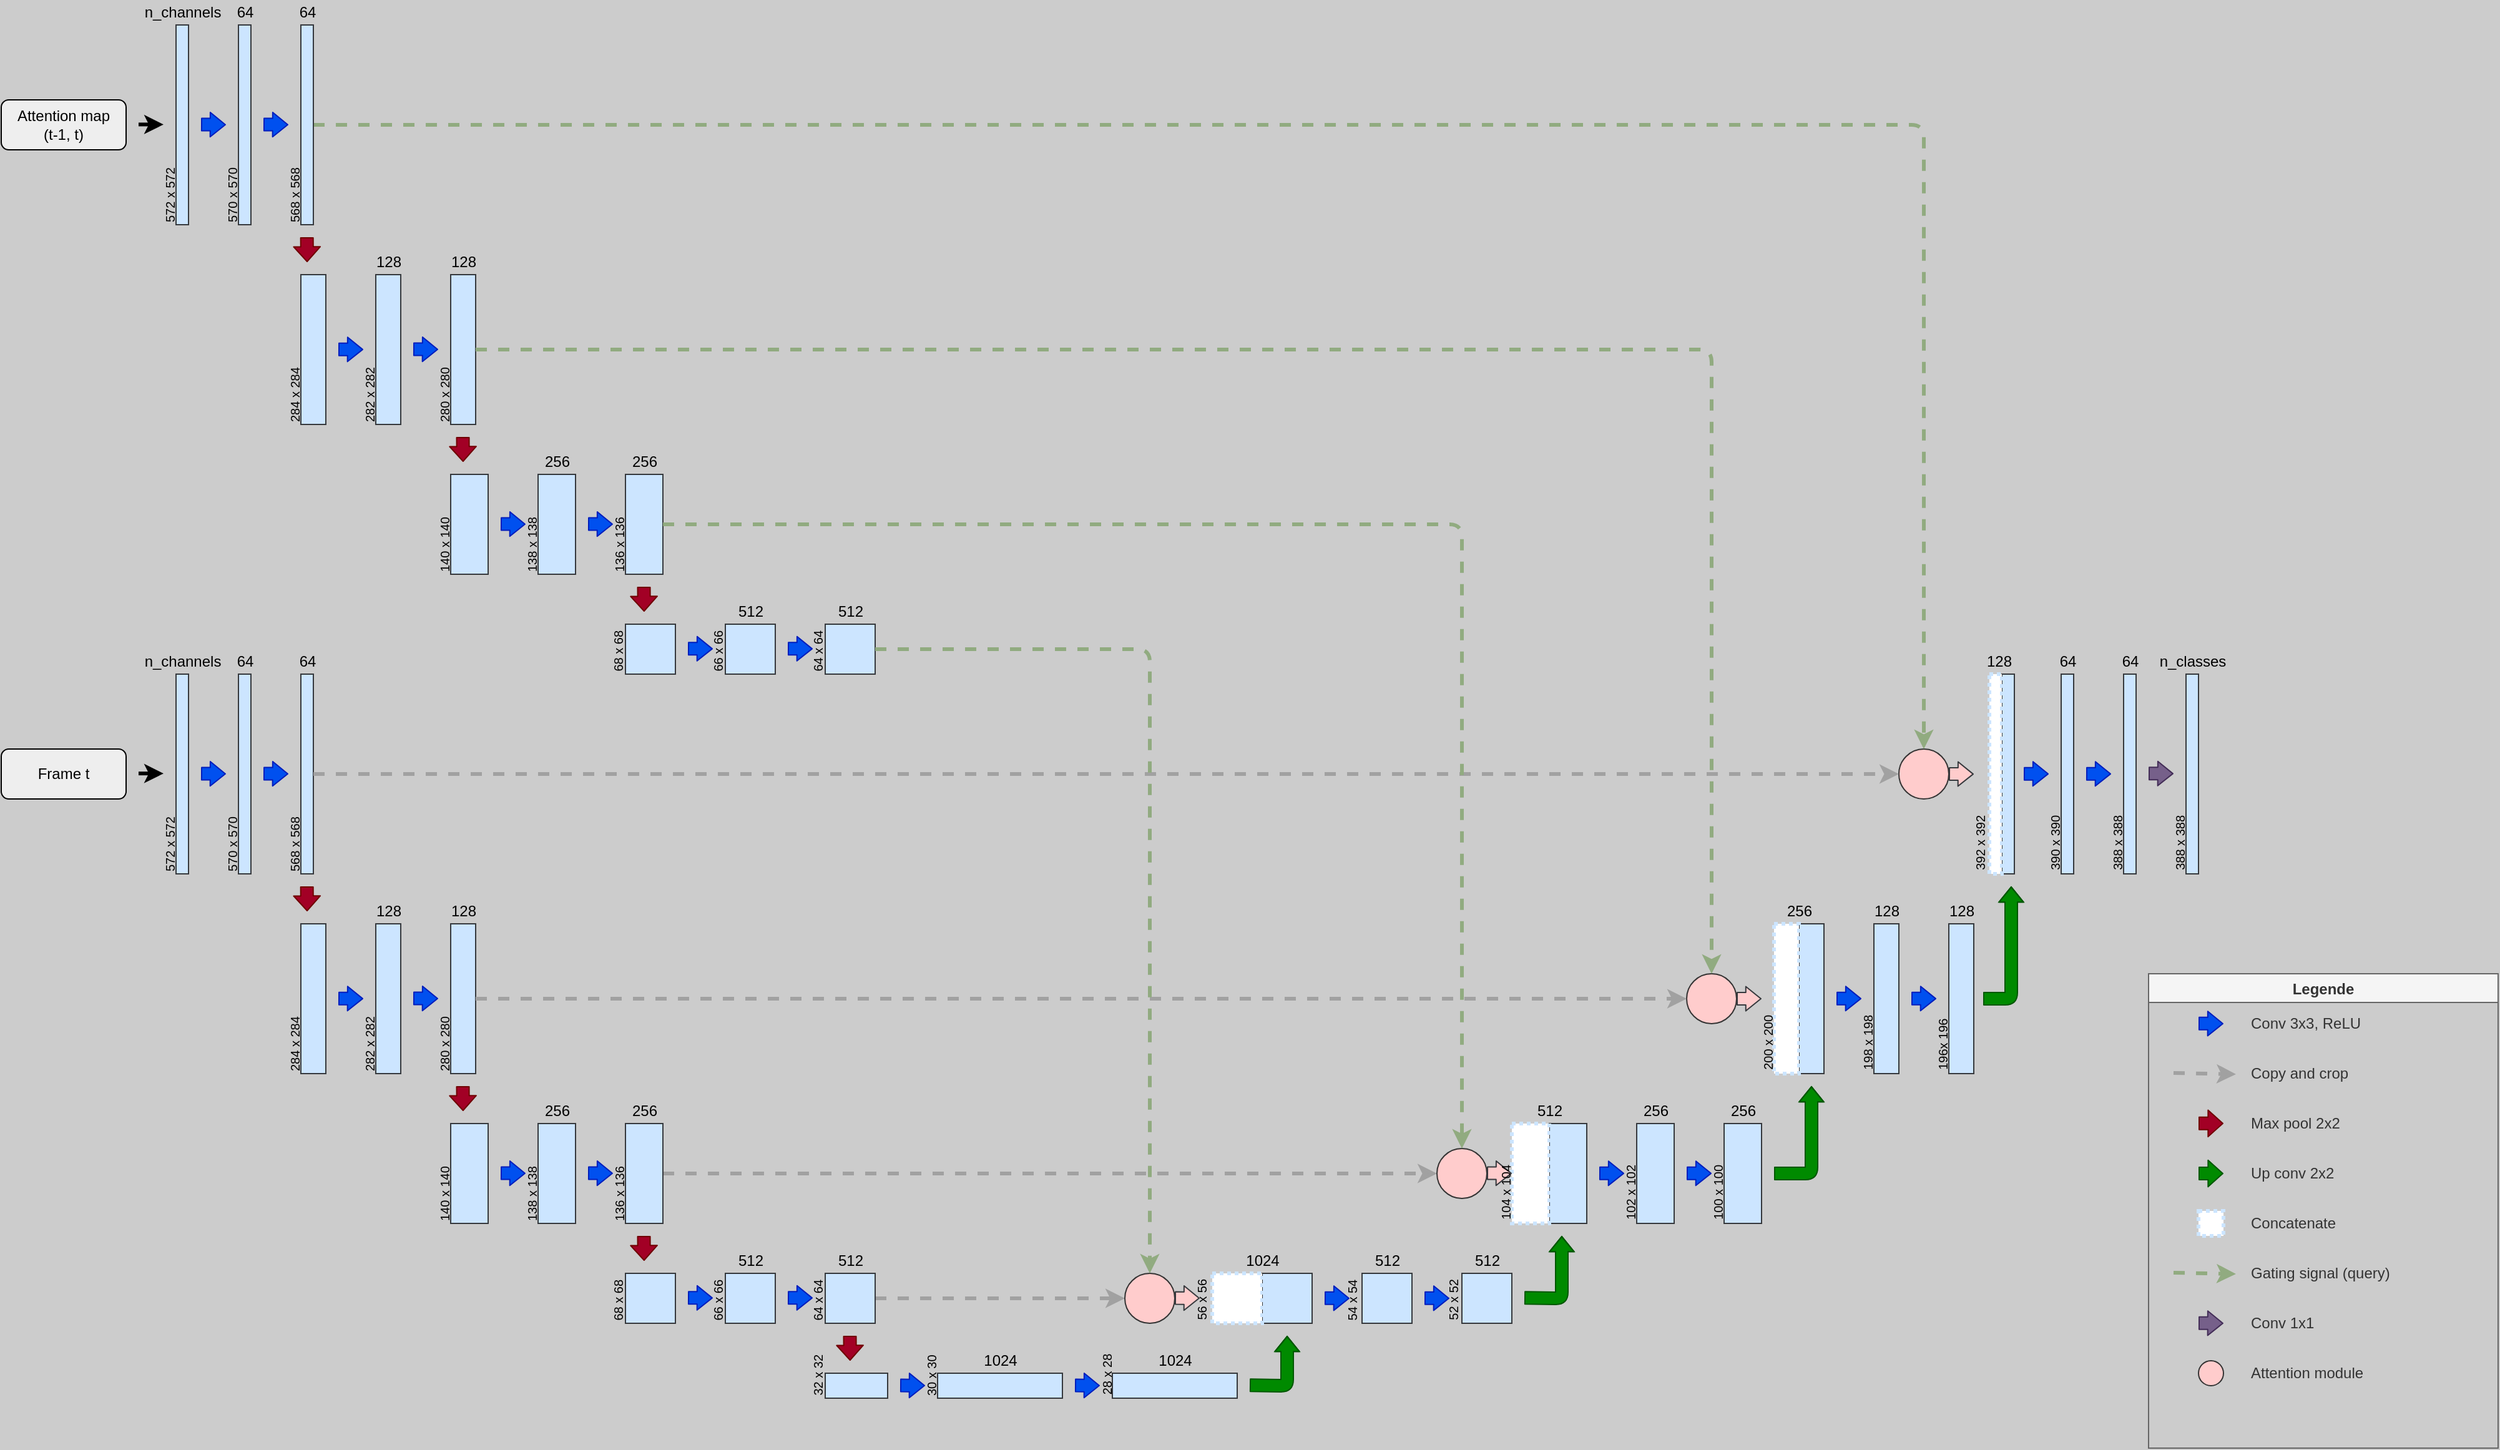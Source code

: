 <mxfile scale="1" border="5">
    <diagram id="A7fwIA8SNOv4WBn-th3X" name="U-Net w/ attention">
        <mxGraphModel dx="1714" dy="980" grid="1" gridSize="10" guides="1" tooltips="1" connect="1" arrows="1" fold="1" page="1" pageScale="1" pageWidth="1100" pageHeight="850" background="#CCCCCC" math="0" shadow="0">
            <root>
                <mxCell id="0"/>
                <mxCell id="1" parent="0"/>
                <mxCell id="3" value="" style="rounded=0;whiteSpace=wrap;html=1;fillColor=#cce5ff;strokeColor=#36393d;" parent="1" vertex="1">
                    <mxGeometry x="320" y="600" width="10" height="160" as="geometry"/>
                </mxCell>
                <mxCell id="4" value="" style="rounded=0;whiteSpace=wrap;html=1;fillColor=#cce5ff;strokeColor=#36393d;" parent="1" vertex="1">
                    <mxGeometry x="320" y="800" width="20" height="120" as="geometry"/>
                </mxCell>
                <mxCell id="5" value="" style="rounded=0;whiteSpace=wrap;html=1;fillColor=#cce5ff;strokeColor=#36393d;" parent="1" vertex="1">
                    <mxGeometry x="440" y="800" width="20" height="120" as="geometry"/>
                </mxCell>
                <mxCell id="6" value="" style="rounded=0;whiteSpace=wrap;html=1;fillColor=#cce5ff;strokeColor=#36393d;" parent="1" vertex="1">
                    <mxGeometry x="440" y="960" width="30" height="80" as="geometry"/>
                </mxCell>
                <mxCell id="7" value="" style="rounded=0;whiteSpace=wrap;html=1;fillColor=#cce5ff;strokeColor=#36393d;" parent="1" vertex="1">
                    <mxGeometry x="510" y="960" width="30" height="80" as="geometry"/>
                </mxCell>
                <mxCell id="8" value="" style="rounded=0;whiteSpace=wrap;html=1;fillColor=#cce5ff;strokeColor=#36393d;" parent="1" vertex="1">
                    <mxGeometry x="580" y="1080" width="40" height="40" as="geometry"/>
                </mxCell>
                <mxCell id="9" value="" style="rounded=0;whiteSpace=wrap;html=1;fillColor=#cce5ff;strokeColor=#36393d;" parent="1" vertex="1">
                    <mxGeometry x="660" y="1080" width="40" height="40" as="geometry"/>
                </mxCell>
                <mxCell id="10" value="" style="rounded=0;whiteSpace=wrap;html=1;fillColor=#cce5ff;strokeColor=#36393d;" parent="1" vertex="1">
                    <mxGeometry x="740" y="1160" width="50" height="20" as="geometry"/>
                </mxCell>
                <mxCell id="11" value="" style="rounded=0;whiteSpace=wrap;html=1;fillColor=#cce5ff;strokeColor=#36393d;" parent="1" vertex="1">
                    <mxGeometry x="830" y="1160" width="100" height="20" as="geometry"/>
                </mxCell>
                <mxCell id="12" value="" style="rounded=0;whiteSpace=wrap;html=1;fillColor=#cce5ff;strokeColor=#36393d;" parent="1" vertex="1">
                    <mxGeometry x="970" y="1160" width="100" height="20" as="geometry"/>
                </mxCell>
                <mxCell id="14" value="Attention map&lt;br&gt;(t-1, t)" style="rounded=1;whiteSpace=wrap;html=1;fontColor=#000000;fillColor=#EEEEEE;strokeColor=#000000;" parent="1" vertex="1">
                    <mxGeometry x="80" y="140" width="100" height="40" as="geometry"/>
                </mxCell>
                <mxCell id="17" value="" style="rounded=0;whiteSpace=wrap;html=1;fillColor=#cce5ff;strokeColor=#36393d;" parent="1" vertex="1">
                    <mxGeometry x="1682.5" y="600" width="10" height="160" as="geometry"/>
                </mxCell>
                <mxCell id="18" value="" style="rounded=0;whiteSpace=wrap;html=1;fillColor=#cce5ff;strokeColor=#36393d;" parent="1" vertex="1">
                    <mxGeometry x="1730" y="600" width="10" height="160" as="geometry"/>
                </mxCell>
                <mxCell id="19" value="" style="rounded=0;whiteSpace=wrap;html=1;fillColor=#cce5ff;strokeColor=#36393d;" parent="1" vertex="1">
                    <mxGeometry x="1520" y="800" width="20" height="120" as="geometry"/>
                </mxCell>
                <mxCell id="20" value="" style="rounded=0;whiteSpace=wrap;html=1;fillColor=#cce5ff;strokeColor=#36393d;" parent="1" vertex="1">
                    <mxGeometry x="1580" y="800" width="20" height="120" as="geometry"/>
                </mxCell>
                <mxCell id="21" value="" style="rounded=0;whiteSpace=wrap;html=1;fillColor=#CCE5FF;strokeColor=#36393d;" parent="1" vertex="1">
                    <mxGeometry x="1320" y="960" width="30" height="80" as="geometry"/>
                </mxCell>
                <mxCell id="22" value="" style="rounded=0;whiteSpace=wrap;html=1;fillColor=#cce5ff;strokeColor=#36393d;" parent="1" vertex="1">
                    <mxGeometry x="1390" y="960" width="30" height="80" as="geometry"/>
                </mxCell>
                <mxCell id="23" value="" style="rounded=0;whiteSpace=wrap;html=1;fillColor=#cce5ff;strokeColor=#36393d;" parent="1" vertex="1">
                    <mxGeometry x="1090" y="1080" width="40" height="40" as="geometry"/>
                </mxCell>
                <mxCell id="24" value="" style="rounded=0;whiteSpace=wrap;html=1;fillColor=#cce5ff;strokeColor=#36393d;" parent="1" vertex="1">
                    <mxGeometry x="1170" y="1080" width="40" height="40" as="geometry"/>
                </mxCell>
                <mxCell id="63" value="" style="endArrow=classic;html=1;fillColor=default;strokeColor=#A1A1A1;jumpStyle=none;targetPerimeterSpacing=0;dashed=1;strokeWidth=3;entryX=0;entryY=0.5;entryDx=0;entryDy=0;exitX=1;exitY=0.5;exitDx=0;exitDy=0;" parent="1" source="197" target="105" edge="1">
                    <mxGeometry width="50" height="50" relative="1" as="geometry">
                        <mxPoint x="770" y="1000" as="sourcePoint"/>
                        <mxPoint x="1160" y="1000" as="targetPoint"/>
                    </mxGeometry>
                </mxCell>
                <mxCell id="64" value="" style="endArrow=classic;html=1;fillColor=default;strokeColor=#A1A1A1;jumpStyle=none;targetPerimeterSpacing=0;dashed=1;strokeWidth=3;exitX=1;exitY=0.5;exitDx=0;exitDy=0;" parent="1" source="199" edge="1">
                    <mxGeometry width="50" height="50" relative="1" as="geometry">
                        <mxPoint x="820" y="1100" as="sourcePoint"/>
                        <mxPoint x="980" y="1100" as="targetPoint"/>
                    </mxGeometry>
                </mxCell>
                <mxCell id="70" value="" style="shape=flexArrow;endArrow=classic;html=1;endWidth=10.333;endSize=3.61;fillColor=#a20025;strokeColor=#6F0000;" parent="1" edge="1">
                    <mxGeometry width="50" height="50" relative="1" as="geometry">
                        <mxPoint x="324.83" y="770" as="sourcePoint"/>
                        <mxPoint x="325" y="790" as="targetPoint"/>
                    </mxGeometry>
                </mxCell>
                <mxCell id="71" value="" style="shape=flexArrow;endArrow=classic;html=1;endWidth=10.333;endSize=3.61;fillColor=#a20025;strokeColor=#6F0000;" parent="1" edge="1">
                    <mxGeometry width="50" height="50" relative="1" as="geometry">
                        <mxPoint x="449.76" y="930" as="sourcePoint"/>
                        <mxPoint x="449.93" y="950" as="targetPoint"/>
                    </mxGeometry>
                </mxCell>
                <mxCell id="72" value="" style="shape=flexArrow;endArrow=classic;html=1;endWidth=10.333;endSize=3.61;fillColor=#a20025;strokeColor=#6F0000;" parent="1" edge="1">
                    <mxGeometry width="50" height="50" relative="1" as="geometry">
                        <mxPoint x="594.76" y="1050" as="sourcePoint"/>
                        <mxPoint x="594.93" y="1070" as="targetPoint"/>
                    </mxGeometry>
                </mxCell>
                <mxCell id="73" value="" style="shape=flexArrow;endArrow=classic;html=1;endWidth=10.333;endSize=3.61;fillColor=#a20025;strokeColor=#6F0000;" parent="1" edge="1">
                    <mxGeometry width="50" height="50" relative="1" as="geometry">
                        <mxPoint x="759.76" y="1130" as="sourcePoint"/>
                        <mxPoint x="759.93" y="1150" as="targetPoint"/>
                    </mxGeometry>
                </mxCell>
                <mxCell id="81" value="" style="shape=flexArrow;endArrow=classic;html=1;endWidth=8.571;endSize=3.705;fillColor=#0050ef;strokeColor=#001DBC;" parent="1" edge="1">
                    <mxGeometry width="50" height="50" relative="1" as="geometry">
                        <mxPoint x="1700" y="679.82" as="sourcePoint"/>
                        <mxPoint x="1720" y="679.93" as="targetPoint"/>
                    </mxGeometry>
                </mxCell>
                <mxCell id="82" value="" style="shape=flexArrow;endArrow=classic;html=1;endWidth=8.571;endSize=3.705;fillColor=#0050ef;strokeColor=#001DBC;" parent="1" edge="1">
                    <mxGeometry width="50" height="50" relative="1" as="geometry">
                        <mxPoint x="1550" y="859.83" as="sourcePoint"/>
                        <mxPoint x="1570" y="859.94" as="targetPoint"/>
                    </mxGeometry>
                </mxCell>
                <mxCell id="83" value="" style="shape=flexArrow;endArrow=classic;html=1;endWidth=8.571;endSize=3.705;fillColor=#0050ef;strokeColor=#001DBC;" parent="1" edge="1">
                    <mxGeometry width="50" height="50" relative="1" as="geometry">
                        <mxPoint x="1360" y="999.82" as="sourcePoint"/>
                        <mxPoint x="1380" y="999.93" as="targetPoint"/>
                    </mxGeometry>
                </mxCell>
                <mxCell id="85" value="" style="shape=flexArrow;endArrow=classic;html=1;endWidth=8.571;endSize=3.705;fillColor=#0050ef;strokeColor=#001DBC;" parent="1" edge="1">
                    <mxGeometry width="50" height="50" relative="1" as="geometry">
                        <mxPoint x="940" y="1169.79" as="sourcePoint"/>
                        <mxPoint x="960" y="1169.9" as="targetPoint"/>
                    </mxGeometry>
                </mxCell>
                <mxCell id="86" value="" style="shape=flexArrow;endArrow=classic;html=1;endWidth=8.571;endSize=3.705;fillColor=#0050ef;strokeColor=#001DBC;" parent="1" edge="1">
                    <mxGeometry width="50" height="50" relative="1" as="geometry">
                        <mxPoint x="800" y="1169.79" as="sourcePoint"/>
                        <mxPoint x="820" y="1169.9" as="targetPoint"/>
                    </mxGeometry>
                </mxCell>
                <mxCell id="87" value="" style="shape=flexArrow;endArrow=classic;html=1;endWidth=8.571;endSize=3.705;fillColor=#0050ef;strokeColor=#001DBC;" parent="1" edge="1">
                    <mxGeometry width="50" height="50" relative="1" as="geometry">
                        <mxPoint x="630" y="1099.58" as="sourcePoint"/>
                        <mxPoint x="650" y="1099.69" as="targetPoint"/>
                    </mxGeometry>
                </mxCell>
                <mxCell id="88" value="" style="shape=flexArrow;endArrow=classic;html=1;endWidth=8.571;endSize=3.705;fillColor=#0050ef;strokeColor=#001DBC;" parent="1" edge="1">
                    <mxGeometry width="50" height="50" relative="1" as="geometry">
                        <mxPoint x="480" y="999.76" as="sourcePoint"/>
                        <mxPoint x="500" y="999.87" as="targetPoint"/>
                    </mxGeometry>
                </mxCell>
                <mxCell id="89" value="" style="shape=flexArrow;endArrow=classic;html=1;endWidth=8.571;endSize=3.705;fillColor=#0050ef;strokeColor=#001DBC;" parent="1" edge="1">
                    <mxGeometry width="50" height="50" relative="1" as="geometry">
                        <mxPoint x="350" y="859.84" as="sourcePoint"/>
                        <mxPoint x="370" y="859.95" as="targetPoint"/>
                    </mxGeometry>
                </mxCell>
                <mxCell id="99" value="" style="shape=flexArrow;endArrow=classic;html=1;endWidth=8.571;endSize=3.705;fillColor=#008a00;strokeColor=#005700;" parent="1" edge="1">
                    <mxGeometry width="50" height="50" relative="1" as="geometry">
                        <mxPoint x="1080" y="1169.66" as="sourcePoint"/>
                        <mxPoint x="1110" y="1130" as="targetPoint"/>
                        <Array as="points">
                            <mxPoint x="1110" y="1170"/>
                        </Array>
                    </mxGeometry>
                </mxCell>
                <mxCell id="100" value="" style="shape=flexArrow;endArrow=classic;html=1;endWidth=8.571;endSize=3.705;fillColor=#008a00;strokeColor=#005700;" parent="1" edge="1">
                    <mxGeometry width="50" height="50" relative="1" as="geometry">
                        <mxPoint x="1300" y="1099.66" as="sourcePoint"/>
                        <mxPoint x="1330" y="1050" as="targetPoint"/>
                        <Array as="points">
                            <mxPoint x="1330" y="1100"/>
                        </Array>
                    </mxGeometry>
                </mxCell>
                <mxCell id="101" value="" style="shape=flexArrow;endArrow=classic;html=1;endWidth=8.571;endSize=3.705;fillColor=#008a00;strokeColor=#005700;" parent="1" edge="1">
                    <mxGeometry width="50" height="50" relative="1" as="geometry">
                        <mxPoint x="1500" y="1000" as="sourcePoint"/>
                        <mxPoint x="1530" y="930" as="targetPoint"/>
                        <Array as="points">
                            <mxPoint x="1530" y="1000"/>
                        </Array>
                    </mxGeometry>
                </mxCell>
                <mxCell id="102" value="" style="shape=flexArrow;endArrow=classic;html=1;endWidth=8.571;endSize=3.705;fillColor=#008a00;strokeColor=#005700;" parent="1" edge="1">
                    <mxGeometry width="50" height="50" relative="1" as="geometry">
                        <mxPoint x="1667.5" y="860" as="sourcePoint"/>
                        <mxPoint x="1690" y="770" as="targetPoint"/>
                        <Array as="points">
                            <mxPoint x="1690" y="860"/>
                        </Array>
                    </mxGeometry>
                </mxCell>
                <mxCell id="103" value="" style="ellipse;whiteSpace=wrap;html=1;aspect=fixed;fillColor=#ffcccc;strokeColor=#333333;" parent="1" vertex="1">
                    <mxGeometry x="1600" y="660" width="40" height="40" as="geometry"/>
                </mxCell>
                <mxCell id="104" value="" style="ellipse;whiteSpace=wrap;html=1;aspect=fixed;fillColor=#ffcccc;strokeColor=#333333;" parent="1" vertex="1">
                    <mxGeometry x="1430" y="840" width="40" height="40" as="geometry"/>
                </mxCell>
                <mxCell id="105" value="" style="ellipse;whiteSpace=wrap;html=1;aspect=fixed;fillColor=#ffcccc;strokeColor=#333333;" parent="1" vertex="1">
                    <mxGeometry x="1230" y="980" width="40" height="40" as="geometry"/>
                </mxCell>
                <mxCell id="106" value="" style="ellipse;whiteSpace=wrap;html=1;aspect=fixed;fillColor=#ffcccc;strokeColor=#333333;" parent="1" vertex="1">
                    <mxGeometry x="980" y="1080" width="40" height="40" as="geometry"/>
                </mxCell>
                <mxCell id="107" value="" style="rounded=0;whiteSpace=wrap;html=1;dashed=1;dashPattern=1 1;fillColor=#FFFFFF;strokeColor=#CCE5FF;strokeWidth=3;" parent="1" vertex="1">
                    <mxGeometry x="1050" y="1080" width="40" height="40" as="geometry"/>
                </mxCell>
                <mxCell id="109" value="" style="rounded=0;whiteSpace=wrap;html=1;dashed=1;dashPattern=1 1;fillColor=#FFFFFF;strokeColor=#CCE5FF;strokeWidth=3;" parent="1" vertex="1">
                    <mxGeometry x="1290" y="960" width="30" height="80" as="geometry"/>
                </mxCell>
                <mxCell id="110" value="" style="rounded=0;whiteSpace=wrap;html=1;dashed=1;dashPattern=1 1;fillColor=#FFFFFF;strokeColor=#CCE5FF;strokeWidth=3;" parent="1" vertex="1">
                    <mxGeometry x="1500" y="800" width="20" height="120" as="geometry"/>
                </mxCell>
                <mxCell id="112" value="" style="rounded=0;whiteSpace=wrap;html=1;dashed=1;dashPattern=1 1;fillColor=#FFFFFF;strokeColor=#CCE5FF;strokeWidth=3;" parent="1" vertex="1">
                    <mxGeometry x="1672.5" y="600" width="10" height="160" as="geometry"/>
                </mxCell>
                <mxCell id="139" value="" style="endArrow=classic;html=1;fillColor=#bac8d3;strokeColor=#91AB80;jumpStyle=none;targetPerimeterSpacing=0;dashed=1;strokeWidth=3;entryX=0.5;entryY=0;entryDx=0;entryDy=0;exitX=1;exitY=0.5;exitDx=0;exitDy=0;" parent="1" source="220" target="103" edge="1">
                    <mxGeometry width="50" height="50" relative="1" as="geometry">
                        <mxPoint x="1330" y="150" as="sourcePoint"/>
                        <mxPoint x="1350" y="200" as="targetPoint"/>
                        <Array as="points">
                            <mxPoint x="1620" y="160"/>
                        </Array>
                    </mxGeometry>
                </mxCell>
                <mxCell id="147" value="" style="shape=flexArrow;endArrow=classic;html=1;endWidth=8.571;endSize=3.705;fillColor=#ffcccc;strokeColor=#36393d;" parent="1" edge="1">
                    <mxGeometry width="50" height="50" relative="1" as="geometry">
                        <mxPoint x="1020" y="1099.79" as="sourcePoint"/>
                        <mxPoint x="1040" y="1099.9" as="targetPoint"/>
                    </mxGeometry>
                </mxCell>
                <mxCell id="148" value="" style="shape=flexArrow;endArrow=classic;html=1;endWidth=8.571;endSize=3.705;fillColor=#ffcccc;strokeColor=#36393d;" parent="1" edge="1">
                    <mxGeometry width="50" height="50" relative="1" as="geometry">
                        <mxPoint x="1270" y="999.76" as="sourcePoint"/>
                        <mxPoint x="1290" y="999.87" as="targetPoint"/>
                    </mxGeometry>
                </mxCell>
                <mxCell id="149" value="" style="shape=flexArrow;endArrow=classic;html=1;endWidth=8.571;endSize=3.705;fillColor=#ffcccc;strokeColor=#36393d;exitX=1;exitY=0.5;exitDx=0;exitDy=0;" parent="1" source="104" edge="1">
                    <mxGeometry width="50" height="50" relative="1" as="geometry">
                        <mxPoint x="1480" y="859.89" as="sourcePoint"/>
                        <mxPoint x="1490" y="860" as="targetPoint"/>
                    </mxGeometry>
                </mxCell>
                <mxCell id="150" value="" style="shape=flexArrow;endArrow=classic;html=1;endWidth=8.571;endSize=3.705;fillColor=#ffcccc;strokeColor=#36393d;" parent="1" edge="1">
                    <mxGeometry width="50" height="50" relative="1" as="geometry">
                        <mxPoint x="1640" y="679.95" as="sourcePoint"/>
                        <mxPoint x="1660" y="680.06" as="targetPoint"/>
                    </mxGeometry>
                </mxCell>
                <mxCell id="154" value="Frame t" style="rounded=1;whiteSpace=wrap;html=1;fontColor=#000000;fillColor=#EEEEEE;strokeColor=#000000;" parent="1" vertex="1">
                    <mxGeometry x="80" y="660" width="100" height="40" as="geometry"/>
                </mxCell>
                <mxCell id="168" value="" style="rounded=0;whiteSpace=wrap;html=1;fillColor=#cce5ff;strokeColor=#36393d;" parent="1" vertex="1">
                    <mxGeometry x="1830" y="600" width="10" height="160" as="geometry"/>
                </mxCell>
                <mxCell id="169" value="" style="shape=flexArrow;endArrow=classic;html=1;endWidth=8.571;endSize=3.705;fillColor=#76608a;strokeColor=#432D57;" parent="1" edge="1">
                    <mxGeometry width="50" height="50" relative="1" as="geometry">
                        <mxPoint x="1800.0" y="679.58" as="sourcePoint"/>
                        <mxPoint x="1820.0" y="679.69" as="targetPoint"/>
                    </mxGeometry>
                </mxCell>
                <mxCell id="179" value="" style="endArrow=classic;html=1;fontSize=10;fontColor=#333333;targetPerimeterSpacing=0;strokeColor=#000000;strokeWidth=3;fillColor=default;jumpStyle=none;" parent="1" edge="1">
                    <mxGeometry width="50" height="50" relative="1" as="geometry">
                        <mxPoint x="190.0" y="159.7" as="sourcePoint"/>
                        <mxPoint x="210.0" y="159.7" as="targetPoint"/>
                    </mxGeometry>
                </mxCell>
                <mxCell id="180" value="" style="endArrow=classic;html=1;fontSize=10;fontColor=#333333;targetPerimeterSpacing=0;strokeColor=#000000;strokeWidth=3;fillColor=default;jumpStyle=none;fontStyle=1" parent="1" edge="1">
                    <mxGeometry width="50" height="50" relative="1" as="geometry">
                        <mxPoint x="190.0" y="679.57" as="sourcePoint"/>
                        <mxPoint x="210.0" y="679.57" as="targetPoint"/>
                    </mxGeometry>
                </mxCell>
                <mxCell id="181" value="" style="endArrow=classic;html=1;fillColor=default;strokeColor=#A1A1A1;jumpStyle=none;targetPerimeterSpacing=0;dashed=1;strokeWidth=3;exitX=1;exitY=0.5;exitDx=0;exitDy=0;" parent="1" source="3" target="103" edge="1">
                    <mxGeometry width="50" height="50" relative="1" as="geometry">
                        <mxPoint x="390" y="680" as="sourcePoint"/>
                        <mxPoint x="1350" y="680" as="targetPoint"/>
                    </mxGeometry>
                </mxCell>
                <mxCell id="182" value="" style="endArrow=classic;html=1;fillColor=default;strokeColor=#A1A1A1;jumpStyle=none;targetPerimeterSpacing=0;dashed=1;strokeWidth=3;entryX=0;entryY=0.5;entryDx=0;entryDy=0;exitX=1;exitY=0.5;exitDx=0;exitDy=0;" parent="1" source="5" target="104" edge="1">
                    <mxGeometry width="50" height="50" relative="1" as="geometry">
                        <mxPoint x="590" y="860" as="sourcePoint"/>
                        <mxPoint x="1185" y="860" as="targetPoint"/>
                    </mxGeometry>
                </mxCell>
                <mxCell id="54" value="Legende" style="swimlane;fillColor=#f5f5f5;fontColor=#333333;strokeColor=#666666;gradientColor=none;labelBackgroundColor=none;swimlaneLine=1;startSize=23;" parent="1" vertex="1">
                    <mxGeometry x="1800" y="840" width="280" height="380" as="geometry">
                        <mxRectangle x="90" y="810" width="80" height="23" as="alternateBounds"/>
                    </mxGeometry>
                </mxCell>
                <mxCell id="51" value="" style="shape=flexArrow;endArrow=classic;html=1;endWidth=8.571;endSize=3.705;fillColor=#0050ef;strokeColor=#001DBC;" parent="54" edge="1">
                    <mxGeometry width="50" height="50" relative="1" as="geometry">
                        <mxPoint x="40" y="39.89" as="sourcePoint"/>
                        <mxPoint x="60" y="40" as="targetPoint"/>
                    </mxGeometry>
                </mxCell>
                <mxCell id="55" value="Conv 3x3, ReLU" style="text;html=1;align=left;verticalAlign=middle;resizable=0;points=[];autosize=1;strokeColor=none;fillColor=none;fontColor=#333333;" parent="54" vertex="1">
                    <mxGeometry x="80" y="30" width="100" height="20" as="geometry"/>
                </mxCell>
                <mxCell id="65" value="" style="endArrow=classic;html=1;fillColor=default;strokeColor=#A1A1A1;jumpStyle=none;targetPerimeterSpacing=0;dashed=1;strokeWidth=3;" parent="54" edge="1">
                    <mxGeometry width="50" height="50" relative="1" as="geometry">
                        <mxPoint x="20" y="79.5" as="sourcePoint"/>
                        <mxPoint x="70" y="80.5" as="targetPoint"/>
                    </mxGeometry>
                </mxCell>
                <mxCell id="66" value="Copy and crop" style="text;html=1;align=left;verticalAlign=middle;resizable=0;points=[];autosize=1;strokeColor=none;fillColor=none;fontColor=#333333;" parent="54" vertex="1">
                    <mxGeometry x="80" y="70" width="90" height="20" as="geometry"/>
                </mxCell>
                <mxCell id="74" value="" style="shape=flexArrow;endArrow=classic;html=1;endWidth=10.333;endSize=3.61;fillColor=#a20025;strokeColor=#6F0000;" parent="54" edge="1">
                    <mxGeometry width="50" height="50" relative="1" as="geometry">
                        <mxPoint x="40" y="119.9" as="sourcePoint"/>
                        <mxPoint x="60" y="119.9" as="targetPoint"/>
                    </mxGeometry>
                </mxCell>
                <mxCell id="91" value="Max pool 2x2" style="text;html=1;align=left;verticalAlign=middle;resizable=0;points=[];autosize=1;strokeColor=none;fillColor=none;fontColor=#333333;" parent="54" vertex="1">
                    <mxGeometry x="80" y="110" width="90" height="20" as="geometry"/>
                </mxCell>
                <mxCell id="95" value="" style="shape=flexArrow;endArrow=classic;html=1;endWidth=10.333;endSize=3.61;fillColor=#008a00;strokeColor=#005700;" parent="54" edge="1">
                    <mxGeometry width="50" height="50" relative="1" as="geometry">
                        <mxPoint x="40.0" y="160" as="sourcePoint"/>
                        <mxPoint x="60" y="160" as="targetPoint"/>
                    </mxGeometry>
                </mxCell>
                <mxCell id="96" value="Up conv 2x2" style="text;html=1;align=left;verticalAlign=middle;resizable=0;points=[];autosize=1;strokeColor=none;fillColor=none;fontColor=#333333;" parent="54" vertex="1">
                    <mxGeometry x="80" y="150" width="80" height="20" as="geometry"/>
                </mxCell>
                <mxCell id="113" value="" style="rounded=0;whiteSpace=wrap;html=1;dashed=1;dashPattern=1 1;strokeColor=#CCE5FF;strokeWidth=3;fillColor=#FFFFFF;" parent="54" vertex="1">
                    <mxGeometry x="40" y="190" width="20" height="20" as="geometry"/>
                </mxCell>
                <mxCell id="114" value="Concatenate" style="text;html=1;align=left;verticalAlign=middle;resizable=0;points=[];autosize=1;strokeColor=none;fillColor=none;fontColor=#333333;" parent="54" vertex="1">
                    <mxGeometry x="80" y="190" width="80" height="20" as="geometry"/>
                </mxCell>
                <mxCell id="144" value="" style="endArrow=classic;html=1;fillColor=#bac8d3;strokeColor=#91AB80;jumpStyle=none;targetPerimeterSpacing=0;dashed=1;strokeWidth=3;" parent="54" edge="1">
                    <mxGeometry width="50" height="50" relative="1" as="geometry">
                        <mxPoint x="20" y="239.5" as="sourcePoint"/>
                        <mxPoint x="70" y="240.5" as="targetPoint"/>
                    </mxGeometry>
                </mxCell>
                <mxCell id="146" value="Gating signal (query)" style="text;html=1;align=left;verticalAlign=middle;resizable=0;points=[];autosize=1;strokeColor=none;fillColor=none;fontColor=#333333;" parent="54" vertex="1">
                    <mxGeometry x="80" y="230" width="130" height="20" as="geometry"/>
                </mxCell>
                <mxCell id="170" value="" style="shape=flexArrow;endArrow=classic;html=1;endWidth=8.571;endSize=3.705;fillColor=#76608a;strokeColor=#432D57;" parent="54" edge="1">
                    <mxGeometry width="50" height="50" relative="1" as="geometry">
                        <mxPoint x="40.0" y="279.89" as="sourcePoint"/>
                        <mxPoint x="60.0" y="280" as="targetPoint"/>
                    </mxGeometry>
                </mxCell>
                <mxCell id="171" value="Conv 1x1" style="text;html=1;align=left;verticalAlign=middle;resizable=0;points=[];autosize=1;strokeColor=none;fillColor=none;fontColor=#333333;" parent="54" vertex="1">
                    <mxGeometry x="80" y="270" width="70" height="20" as="geometry"/>
                </mxCell>
                <mxCell id="186" value="Attention module" style="text;html=1;align=left;verticalAlign=middle;resizable=0;points=[];autosize=1;strokeColor=none;fillColor=none;fontColor=#333333;" parent="54" vertex="1">
                    <mxGeometry x="80" y="310" width="110" height="20" as="geometry"/>
                </mxCell>
                <mxCell id="187" value="" style="ellipse;whiteSpace=wrap;html=1;aspect=fixed;fillColor=#ffcccc;strokeColor=#333333;" parent="54" vertex="1">
                    <mxGeometry x="40" y="310" width="20" height="20" as="geometry"/>
                </mxCell>
                <mxCell id="191" value="" style="rounded=0;whiteSpace=wrap;html=1;fillColor=#cce5ff;strokeColor=#36393d;" parent="1" vertex="1">
                    <mxGeometry x="220" y="600" width="10" height="160" as="geometry"/>
                </mxCell>
                <mxCell id="192" value="" style="shape=flexArrow;endArrow=classic;html=1;endWidth=8.571;endSize=3.705;fillColor=#0050ef;strokeColor=#001DBC;" parent="1" edge="1">
                    <mxGeometry width="50" height="50" relative="1" as="geometry">
                        <mxPoint x="240" y="679.77" as="sourcePoint"/>
                        <mxPoint x="260" y="679.88" as="targetPoint"/>
                    </mxGeometry>
                </mxCell>
                <mxCell id="193" value="" style="rounded=0;whiteSpace=wrap;html=1;fillColor=#cce5ff;strokeColor=#36393d;" parent="1" vertex="1">
                    <mxGeometry x="270" y="600" width="10" height="160" as="geometry"/>
                </mxCell>
                <mxCell id="194" value="" style="shape=flexArrow;endArrow=classic;html=1;endWidth=8.571;endSize=3.705;fillColor=#0050ef;strokeColor=#001DBC;" parent="1" edge="1">
                    <mxGeometry width="50" height="50" relative="1" as="geometry">
                        <mxPoint x="290" y="679.77" as="sourcePoint"/>
                        <mxPoint x="310" y="679.88" as="targetPoint"/>
                    </mxGeometry>
                </mxCell>
                <mxCell id="195" value="" style="rounded=0;whiteSpace=wrap;html=1;fillColor=#cce5ff;strokeColor=#36393d;" parent="1" vertex="1">
                    <mxGeometry x="380" y="800" width="20" height="120" as="geometry"/>
                </mxCell>
                <mxCell id="196" value="" style="shape=flexArrow;endArrow=classic;html=1;endWidth=8.571;endSize=3.705;fillColor=#0050ef;strokeColor=#001DBC;" parent="1" edge="1">
                    <mxGeometry width="50" height="50" relative="1" as="geometry">
                        <mxPoint x="410" y="859.76" as="sourcePoint"/>
                        <mxPoint x="430" y="859.87" as="targetPoint"/>
                    </mxGeometry>
                </mxCell>
                <mxCell id="197" value="" style="rounded=0;whiteSpace=wrap;html=1;fillColor=#cce5ff;strokeColor=#36393d;" parent="1" vertex="1">
                    <mxGeometry x="580" y="960" width="30" height="80" as="geometry"/>
                </mxCell>
                <mxCell id="198" value="" style="shape=flexArrow;endArrow=classic;html=1;endWidth=8.571;endSize=3.705;fillColor=#0050ef;strokeColor=#001DBC;" parent="1" edge="1">
                    <mxGeometry width="50" height="50" relative="1" as="geometry">
                        <mxPoint x="550" y="999.76" as="sourcePoint"/>
                        <mxPoint x="570" y="999.87" as="targetPoint"/>
                    </mxGeometry>
                </mxCell>
                <mxCell id="199" value="" style="rounded=0;whiteSpace=wrap;html=1;fillColor=#cce5ff;strokeColor=#36393d;" parent="1" vertex="1">
                    <mxGeometry x="740" y="1080" width="40" height="40" as="geometry"/>
                </mxCell>
                <mxCell id="200" value="" style="shape=flexArrow;endArrow=classic;html=1;endWidth=8.571;endSize=3.705;fillColor=#0050ef;strokeColor=#001DBC;" parent="1" edge="1">
                    <mxGeometry width="50" height="50" relative="1" as="geometry">
                        <mxPoint x="710" y="1099.58" as="sourcePoint"/>
                        <mxPoint x="730" y="1099.69" as="targetPoint"/>
                    </mxGeometry>
                </mxCell>
                <mxCell id="203" value="" style="shape=flexArrow;endArrow=classic;html=1;endWidth=8.571;endSize=3.705;fillColor=#0050ef;strokeColor=#001DBC;" parent="1" edge="1">
                    <mxGeometry width="50" height="50" relative="1" as="geometry">
                        <mxPoint x="1140" y="1099.85" as="sourcePoint"/>
                        <mxPoint x="1160" y="1099.96" as="targetPoint"/>
                    </mxGeometry>
                </mxCell>
                <mxCell id="204" value="" style="rounded=0;whiteSpace=wrap;html=1;fillColor=#cce5ff;strokeColor=#36393d;" parent="1" vertex="1">
                    <mxGeometry x="1250" y="1080" width="40" height="40" as="geometry"/>
                </mxCell>
                <mxCell id="205" value="" style="shape=flexArrow;endArrow=classic;html=1;endWidth=8.571;endSize=3.705;fillColor=#0050ef;strokeColor=#001DBC;" parent="1" edge="1">
                    <mxGeometry width="50" height="50" relative="1" as="geometry">
                        <mxPoint x="1220" y="1099.85" as="sourcePoint"/>
                        <mxPoint x="1240" y="1099.96" as="targetPoint"/>
                    </mxGeometry>
                </mxCell>
                <mxCell id="206" value="" style="rounded=0;whiteSpace=wrap;html=1;fillColor=#cce5ff;strokeColor=#36393d;" parent="1" vertex="1">
                    <mxGeometry x="1460" y="960" width="30" height="80" as="geometry"/>
                </mxCell>
                <mxCell id="207" value="" style="shape=flexArrow;endArrow=classic;html=1;endWidth=8.571;endSize=3.705;fillColor=#0050ef;strokeColor=#001DBC;" parent="1" edge="1">
                    <mxGeometry width="50" height="50" relative="1" as="geometry">
                        <mxPoint x="1430" y="999.82" as="sourcePoint"/>
                        <mxPoint x="1450" y="999.93" as="targetPoint"/>
                    </mxGeometry>
                </mxCell>
                <mxCell id="212" value="" style="rounded=0;whiteSpace=wrap;html=1;fillColor=#cce5ff;strokeColor=#36393d;" parent="1" vertex="1">
                    <mxGeometry x="1640" y="800" width="20" height="120" as="geometry"/>
                </mxCell>
                <mxCell id="213" value="" style="shape=flexArrow;endArrow=classic;html=1;endWidth=8.571;endSize=3.705;fillColor=#0050ef;strokeColor=#001DBC;" parent="1" edge="1">
                    <mxGeometry width="50" height="50" relative="1" as="geometry">
                        <mxPoint x="1610" y="859.83" as="sourcePoint"/>
                        <mxPoint x="1630" y="859.94" as="targetPoint"/>
                    </mxGeometry>
                </mxCell>
                <mxCell id="217" value="" style="rounded=0;whiteSpace=wrap;html=1;fillColor=#cce5ff;strokeColor=#36393d;" parent="1" vertex="1">
                    <mxGeometry x="1780" y="600" width="10" height="160" as="geometry"/>
                </mxCell>
                <mxCell id="218" value="" style="shape=flexArrow;endArrow=classic;html=1;endWidth=8.571;endSize=3.705;fillColor=#0050ef;strokeColor=#001DBC;" parent="1" edge="1">
                    <mxGeometry width="50" height="50" relative="1" as="geometry">
                        <mxPoint x="1750" y="679.82" as="sourcePoint"/>
                        <mxPoint x="1770" y="679.93" as="targetPoint"/>
                    </mxGeometry>
                </mxCell>
                <mxCell id="220" value="" style="rounded=0;whiteSpace=wrap;html=1;fillColor=#cce5ff;strokeColor=#36393d;" parent="1" vertex="1">
                    <mxGeometry x="320" y="80" width="10" height="160" as="geometry"/>
                </mxCell>
                <mxCell id="221" value="" style="rounded=0;whiteSpace=wrap;html=1;fillColor=#cce5ff;strokeColor=#36393d;" parent="1" vertex="1">
                    <mxGeometry x="320" y="280" width="20" height="120" as="geometry"/>
                </mxCell>
                <mxCell id="222" value="" style="rounded=0;whiteSpace=wrap;html=1;fillColor=#cce5ff;strokeColor=#36393d;" parent="1" vertex="1">
                    <mxGeometry x="440" y="280" width="20" height="120" as="geometry"/>
                </mxCell>
                <mxCell id="223" value="" style="rounded=0;whiteSpace=wrap;html=1;fillColor=#cce5ff;strokeColor=#36393d;" parent="1" vertex="1">
                    <mxGeometry x="440" y="440" width="30" height="80" as="geometry"/>
                </mxCell>
                <mxCell id="224" value="" style="rounded=0;whiteSpace=wrap;html=1;fillColor=#cce5ff;strokeColor=#36393d;" parent="1" vertex="1">
                    <mxGeometry x="510" y="440" width="30" height="80" as="geometry"/>
                </mxCell>
                <mxCell id="225" value="" style="rounded=0;whiteSpace=wrap;html=1;fillColor=#cce5ff;strokeColor=#36393d;" parent="1" vertex="1">
                    <mxGeometry x="580" y="560" width="40" height="40" as="geometry"/>
                </mxCell>
                <mxCell id="226" value="" style="rounded=0;whiteSpace=wrap;html=1;fillColor=#cce5ff;strokeColor=#36393d;" parent="1" vertex="1">
                    <mxGeometry x="660" y="560" width="40" height="40" as="geometry"/>
                </mxCell>
                <mxCell id="227" value="" style="shape=flexArrow;endArrow=classic;html=1;endWidth=10.333;endSize=3.61;fillColor=#a20025;strokeColor=#6F0000;" parent="1" edge="1">
                    <mxGeometry width="50" height="50" relative="1" as="geometry">
                        <mxPoint x="324.83" y="250" as="sourcePoint"/>
                        <mxPoint x="325" y="270" as="targetPoint"/>
                    </mxGeometry>
                </mxCell>
                <mxCell id="228" value="" style="shape=flexArrow;endArrow=classic;html=1;endWidth=10.333;endSize=3.61;fillColor=#a20025;strokeColor=#6F0000;" parent="1" edge="1">
                    <mxGeometry width="50" height="50" relative="1" as="geometry">
                        <mxPoint x="449.76" y="410" as="sourcePoint"/>
                        <mxPoint x="449.93" y="430" as="targetPoint"/>
                    </mxGeometry>
                </mxCell>
                <mxCell id="229" value="" style="shape=flexArrow;endArrow=classic;html=1;endWidth=10.333;endSize=3.61;fillColor=#a20025;strokeColor=#6F0000;" parent="1" edge="1">
                    <mxGeometry width="50" height="50" relative="1" as="geometry">
                        <mxPoint x="594.76" y="530" as="sourcePoint"/>
                        <mxPoint x="594.93" y="550" as="targetPoint"/>
                    </mxGeometry>
                </mxCell>
                <mxCell id="230" value="" style="shape=flexArrow;endArrow=classic;html=1;endWidth=8.571;endSize=3.705;fillColor=#0050ef;strokeColor=#001DBC;" parent="1" edge="1">
                    <mxGeometry width="50" height="50" relative="1" as="geometry">
                        <mxPoint x="630" y="579.58" as="sourcePoint"/>
                        <mxPoint x="650" y="579.69" as="targetPoint"/>
                    </mxGeometry>
                </mxCell>
                <mxCell id="231" value="" style="shape=flexArrow;endArrow=classic;html=1;endWidth=8.571;endSize=3.705;fillColor=#0050ef;strokeColor=#001DBC;" parent="1" edge="1">
                    <mxGeometry width="50" height="50" relative="1" as="geometry">
                        <mxPoint x="480" y="479.76" as="sourcePoint"/>
                        <mxPoint x="500" y="479.87" as="targetPoint"/>
                    </mxGeometry>
                </mxCell>
                <mxCell id="232" value="" style="shape=flexArrow;endArrow=classic;html=1;endWidth=8.571;endSize=3.705;fillColor=#0050ef;strokeColor=#001DBC;" parent="1" edge="1">
                    <mxGeometry width="50" height="50" relative="1" as="geometry">
                        <mxPoint x="350" y="339.84" as="sourcePoint"/>
                        <mxPoint x="370" y="339.95" as="targetPoint"/>
                    </mxGeometry>
                </mxCell>
                <mxCell id="233" value="" style="rounded=0;whiteSpace=wrap;html=1;fillColor=#cce5ff;strokeColor=#36393d;" parent="1" vertex="1">
                    <mxGeometry x="220" y="80" width="10" height="160" as="geometry"/>
                </mxCell>
                <mxCell id="234" value="" style="shape=flexArrow;endArrow=classic;html=1;endWidth=8.571;endSize=3.705;fillColor=#0050ef;strokeColor=#001DBC;" parent="1" edge="1">
                    <mxGeometry width="50" height="50" relative="1" as="geometry">
                        <mxPoint x="240" y="159.77" as="sourcePoint"/>
                        <mxPoint x="260" y="159.88" as="targetPoint"/>
                    </mxGeometry>
                </mxCell>
                <mxCell id="235" value="" style="rounded=0;whiteSpace=wrap;html=1;fillColor=#cce5ff;strokeColor=#36393d;" parent="1" vertex="1">
                    <mxGeometry x="270" y="80" width="10" height="160" as="geometry"/>
                </mxCell>
                <mxCell id="236" value="" style="shape=flexArrow;endArrow=classic;html=1;endWidth=8.571;endSize=3.705;fillColor=#0050ef;strokeColor=#001DBC;" parent="1" edge="1">
                    <mxGeometry width="50" height="50" relative="1" as="geometry">
                        <mxPoint x="290" y="159.77" as="sourcePoint"/>
                        <mxPoint x="310" y="159.88" as="targetPoint"/>
                    </mxGeometry>
                </mxCell>
                <mxCell id="237" value="" style="rounded=0;whiteSpace=wrap;html=1;fillColor=#cce5ff;strokeColor=#36393d;" parent="1" vertex="1">
                    <mxGeometry x="380" y="280" width="20" height="120" as="geometry"/>
                </mxCell>
                <mxCell id="238" value="" style="shape=flexArrow;endArrow=classic;html=1;endWidth=8.571;endSize=3.705;fillColor=#0050ef;strokeColor=#001DBC;" parent="1" edge="1">
                    <mxGeometry width="50" height="50" relative="1" as="geometry">
                        <mxPoint x="410" y="339.76" as="sourcePoint"/>
                        <mxPoint x="430" y="339.87" as="targetPoint"/>
                    </mxGeometry>
                </mxCell>
                <mxCell id="239" value="" style="rounded=0;whiteSpace=wrap;html=1;fillColor=#cce5ff;strokeColor=#36393d;" parent="1" vertex="1">
                    <mxGeometry x="580" y="440" width="30" height="80" as="geometry"/>
                </mxCell>
                <mxCell id="240" value="" style="shape=flexArrow;endArrow=classic;html=1;endWidth=8.571;endSize=3.705;fillColor=#0050ef;strokeColor=#001DBC;" parent="1" edge="1">
                    <mxGeometry width="50" height="50" relative="1" as="geometry">
                        <mxPoint x="550" y="479.76" as="sourcePoint"/>
                        <mxPoint x="570" y="479.87" as="targetPoint"/>
                    </mxGeometry>
                </mxCell>
                <mxCell id="241" value="" style="rounded=0;whiteSpace=wrap;html=1;fillColor=#cce5ff;strokeColor=#36393d;" parent="1" vertex="1">
                    <mxGeometry x="740" y="560" width="40" height="40" as="geometry"/>
                </mxCell>
                <mxCell id="242" value="" style="shape=flexArrow;endArrow=classic;html=1;endWidth=8.571;endSize=3.705;fillColor=#0050ef;strokeColor=#001DBC;" parent="1" edge="1">
                    <mxGeometry width="50" height="50" relative="1" as="geometry">
                        <mxPoint x="710" y="579.58" as="sourcePoint"/>
                        <mxPoint x="730" y="579.69" as="targetPoint"/>
                    </mxGeometry>
                </mxCell>
                <mxCell id="243" value="" style="endArrow=classic;html=1;fillColor=#bac8d3;strokeColor=#91AB80;jumpStyle=none;targetPerimeterSpacing=0;dashed=1;strokeWidth=3;entryX=0.5;entryY=0;entryDx=0;entryDy=0;exitX=1;exitY=0.5;exitDx=0;exitDy=0;" parent="1" source="222" target="104" edge="1">
                    <mxGeometry width="50" height="50" relative="1" as="geometry">
                        <mxPoint x="320" y="170" as="sourcePoint"/>
                        <mxPoint x="1630" y="670" as="targetPoint"/>
                        <Array as="points">
                            <mxPoint x="1450" y="340"/>
                        </Array>
                    </mxGeometry>
                </mxCell>
                <mxCell id="361" value="" style="endArrow=classic;html=1;fillColor=#bac8d3;strokeColor=#91AB80;jumpStyle=none;targetPerimeterSpacing=0;dashed=1;strokeWidth=3;entryX=0.5;entryY=0;entryDx=0;entryDy=0;exitX=1;exitY=0.5;exitDx=0;exitDy=0;" parent="1" source="239" target="105" edge="1">
                    <mxGeometry width="50" height="50" relative="1" as="geometry">
                        <mxPoint x="450" y="350" as="sourcePoint"/>
                        <mxPoint x="1460" y="850" as="targetPoint"/>
                        <Array as="points">
                            <mxPoint x="1250" y="480"/>
                        </Array>
                    </mxGeometry>
                </mxCell>
                <mxCell id="362" value="" style="endArrow=classic;html=1;fillColor=#bac8d3;strokeColor=#91AB80;jumpStyle=none;targetPerimeterSpacing=0;dashed=1;strokeWidth=3;entryX=0.5;entryY=0;entryDx=0;entryDy=0;exitX=1;exitY=0.5;exitDx=0;exitDy=0;" parent="1" source="241" target="106" edge="1">
                    <mxGeometry width="50" height="50" relative="1" as="geometry">
                        <mxPoint x="600" y="490" as="sourcePoint"/>
                        <mxPoint x="1260" y="990" as="targetPoint"/>
                        <Array as="points">
                            <mxPoint x="1000" y="580"/>
                        </Array>
                    </mxGeometry>
                </mxCell>
                <mxCell id="363" value="&lt;span style=&quot;color: rgb(0 , 0 , 0)&quot;&gt;n_channels&lt;/span&gt;" style="text;html=1;align=center;verticalAlign=middle;resizable=0;points=[];autosize=1;strokeColor=none;fillColor=none;" parent="1" vertex="1">
                    <mxGeometry x="185" y="60" width="80" height="20" as="geometry"/>
                </mxCell>
                <mxCell id="364" value="&lt;font color=&quot;#000000&quot;&gt;64&lt;/font&gt;" style="text;html=1;align=center;verticalAlign=middle;resizable=0;points=[];autosize=1;strokeColor=none;fillColor=none;" parent="1" vertex="1">
                    <mxGeometry x="260" y="60" width="30" height="20" as="geometry"/>
                </mxCell>
                <mxCell id="365" value="&lt;font color=&quot;#000000&quot;&gt;64&lt;/font&gt;" style="text;html=1;align=center;verticalAlign=middle;resizable=0;points=[];autosize=1;strokeColor=none;fillColor=none;" parent="1" vertex="1">
                    <mxGeometry x="310" y="60" width="30" height="20" as="geometry"/>
                </mxCell>
                <mxCell id="366" value="&lt;font style=&quot;font-size: 10px&quot;&gt;572 x 572&lt;/font&gt;" style="text;html=1;strokeColor=none;fillColor=none;align=left;verticalAlign=middle;whiteSpace=wrap;rounded=0;fontColor=#000000;rotation=-90;" parent="1" vertex="1">
                    <mxGeometry x="185" y="205" width="60" height="10" as="geometry"/>
                </mxCell>
                <mxCell id="367" value="&lt;font style=&quot;font-size: 10px&quot;&gt;570 x 570&lt;br&gt;&lt;/font&gt;" style="text;html=1;strokeColor=none;fillColor=none;align=left;verticalAlign=middle;whiteSpace=wrap;rounded=0;fontColor=#000000;rotation=-90;" parent="1" vertex="1">
                    <mxGeometry x="235" y="205" width="60" height="10" as="geometry"/>
                </mxCell>
                <mxCell id="368" value="&lt;font style=&quot;font-size: 10px&quot;&gt;568 x 568&lt;br&gt;&lt;/font&gt;" style="text;html=1;strokeColor=none;fillColor=none;align=left;verticalAlign=middle;whiteSpace=wrap;rounded=0;fontColor=#000000;rotation=-90;" parent="1" vertex="1">
                    <mxGeometry x="285" y="205" width="60" height="10" as="geometry"/>
                </mxCell>
                <mxCell id="369" value="&lt;font style=&quot;font-size: 10px&quot;&gt;284 x 284&lt;br&gt;&lt;/font&gt;" style="text;html=1;strokeColor=none;fillColor=none;align=left;verticalAlign=middle;whiteSpace=wrap;rounded=0;fontColor=#000000;rotation=-90;" parent="1" vertex="1">
                    <mxGeometry x="285" y="365" width="60" height="10" as="geometry"/>
                </mxCell>
                <mxCell id="370" value="&lt;font style=&quot;font-size: 10px&quot;&gt;282 x 282&lt;br&gt;&lt;/font&gt;" style="text;html=1;strokeColor=none;fillColor=none;align=left;verticalAlign=middle;whiteSpace=wrap;rounded=0;fontColor=#000000;rotation=-90;" parent="1" vertex="1">
                    <mxGeometry x="345" y="365" width="60" height="10" as="geometry"/>
                </mxCell>
                <mxCell id="372" value="&lt;font style=&quot;font-size: 10px&quot;&gt;280 x 280&lt;br&gt;&lt;/font&gt;" style="text;html=1;strokeColor=none;fillColor=none;align=left;verticalAlign=middle;whiteSpace=wrap;rounded=0;fontColor=#000000;rotation=-90;" parent="1" vertex="1">
                    <mxGeometry x="405" y="365" width="60" height="10" as="geometry"/>
                </mxCell>
                <mxCell id="373" value="&lt;font style=&quot;font-size: 10px&quot;&gt;140 x 140&lt;br&gt;&lt;/font&gt;" style="text;html=1;strokeColor=none;fillColor=none;align=left;verticalAlign=middle;whiteSpace=wrap;rounded=0;fontColor=#000000;rotation=-90;" parent="1" vertex="1">
                    <mxGeometry x="405" y="485" width="60" height="10" as="geometry"/>
                </mxCell>
                <mxCell id="374" value="&lt;font style=&quot;font-size: 10px&quot;&gt;138 x 138&lt;br&gt;&lt;/font&gt;" style="text;html=1;strokeColor=none;fillColor=none;align=left;verticalAlign=middle;whiteSpace=wrap;rounded=0;fontColor=#000000;rotation=-90;" parent="1" vertex="1">
                    <mxGeometry x="475" y="485" width="60" height="10" as="geometry"/>
                </mxCell>
                <mxCell id="375" value="&lt;font style=&quot;font-size: 10px&quot;&gt;136 x 136&lt;br&gt;&lt;/font&gt;" style="text;html=1;strokeColor=none;fillColor=none;align=left;verticalAlign=middle;whiteSpace=wrap;rounded=0;fontColor=#000000;rotation=-90;" parent="1" vertex="1">
                    <mxGeometry x="545" y="485" width="60" height="10" as="geometry"/>
                </mxCell>
                <mxCell id="378" value="&lt;font style=&quot;font-size: 10px&quot;&gt;68 x 68&lt;/font&gt;" style="text;html=1;strokeColor=none;fillColor=none;align=left;verticalAlign=middle;whiteSpace=wrap;rounded=0;fontColor=#000000;rotation=-90;" parent="1" vertex="1">
                    <mxGeometry x="550" y="570" width="48.75" height="10" as="geometry"/>
                </mxCell>
                <mxCell id="380" value="&lt;font style=&quot;font-size: 10px&quot;&gt;66 x 66&lt;/font&gt;" style="text;html=1;strokeColor=none;fillColor=none;align=left;verticalAlign=middle;whiteSpace=wrap;rounded=0;fontColor=#000000;rotation=-90;" parent="1" vertex="1">
                    <mxGeometry x="630" y="570" width="48.75" height="10" as="geometry"/>
                </mxCell>
                <mxCell id="381" value="&lt;font style=&quot;font-size: 10px&quot;&gt;64 x 64&lt;/font&gt;" style="text;html=1;strokeColor=none;fillColor=none;align=left;verticalAlign=middle;whiteSpace=wrap;rounded=0;fontColor=#000000;rotation=-90;" parent="1" vertex="1">
                    <mxGeometry x="710" y="570" width="48.75" height="10" as="geometry"/>
                </mxCell>
                <mxCell id="382" value="&lt;font style=&quot;font-size: 10px&quot;&gt;572 x 572&lt;/font&gt;" style="text;html=1;strokeColor=none;fillColor=none;align=left;verticalAlign=middle;whiteSpace=wrap;rounded=0;fontColor=#000000;rotation=-90;" parent="1" vertex="1">
                    <mxGeometry x="187.5" y="727.5" width="55" height="10" as="geometry"/>
                </mxCell>
                <mxCell id="383" value="&lt;font style=&quot;font-size: 10px&quot;&gt;570 x 570&lt;br&gt;&lt;/font&gt;" style="text;html=1;strokeColor=none;fillColor=none;align=left;verticalAlign=middle;whiteSpace=wrap;rounded=0;fontColor=#000000;rotation=-90;" parent="1" vertex="1">
                    <mxGeometry x="237.5" y="727.5" width="55" height="10" as="geometry"/>
                </mxCell>
                <mxCell id="384" value="&lt;font style=&quot;font-size: 10px&quot;&gt;568 x 568&lt;br&gt;&lt;/font&gt;" style="text;html=1;strokeColor=none;fillColor=none;align=left;verticalAlign=middle;whiteSpace=wrap;rounded=0;fontColor=#000000;rotation=-90;" parent="1" vertex="1">
                    <mxGeometry x="287.5" y="727.5" width="55" height="10" as="geometry"/>
                </mxCell>
                <mxCell id="385" value="&lt;font style=&quot;font-size: 10px&quot;&gt;284 x 284&lt;br&gt;&lt;/font&gt;" style="text;html=1;strokeColor=none;fillColor=none;align=left;verticalAlign=middle;whiteSpace=wrap;rounded=0;fontColor=#000000;rotation=-90;" parent="1" vertex="1">
                    <mxGeometry x="287.5" y="887.5" width="55" height="10" as="geometry"/>
                </mxCell>
                <mxCell id="386" value="&lt;font style=&quot;font-size: 10px&quot;&gt;282 x 282&lt;br&gt;&lt;/font&gt;" style="text;html=1;strokeColor=none;fillColor=none;align=left;verticalAlign=middle;whiteSpace=wrap;rounded=0;fontColor=#000000;rotation=-90;" parent="1" vertex="1">
                    <mxGeometry x="347.5" y="887.5" width="55" height="10" as="geometry"/>
                </mxCell>
                <mxCell id="387" value="&lt;font style=&quot;font-size: 10px&quot;&gt;280 x 280&lt;br&gt;&lt;/font&gt;" style="text;html=1;strokeColor=none;fillColor=none;align=left;verticalAlign=middle;whiteSpace=wrap;rounded=0;fontColor=#000000;rotation=-90;" parent="1" vertex="1">
                    <mxGeometry x="407.5" y="887.5" width="55" height="10" as="geometry"/>
                </mxCell>
                <mxCell id="388" value="&lt;font style=&quot;font-size: 10px&quot;&gt;140 x 140&lt;br&gt;&lt;/font&gt;" style="text;html=1;strokeColor=none;fillColor=none;align=left;verticalAlign=middle;whiteSpace=wrap;rounded=0;fontColor=#000000;rotation=-90;" parent="1" vertex="1">
                    <mxGeometry x="407.5" y="1007.5" width="55" height="10" as="geometry"/>
                </mxCell>
                <mxCell id="389" value="&lt;font style=&quot;font-size: 10px&quot;&gt;138 x 138&lt;br&gt;&lt;/font&gt;" style="text;html=1;strokeColor=none;fillColor=none;align=left;verticalAlign=middle;whiteSpace=wrap;rounded=0;fontColor=#000000;rotation=-90;" parent="1" vertex="1">
                    <mxGeometry x="477.5" y="1007.5" width="55" height="10" as="geometry"/>
                </mxCell>
                <mxCell id="390" value="&lt;font style=&quot;font-size: 10px&quot;&gt;136 x 136&lt;br&gt;&lt;/font&gt;" style="text;html=1;strokeColor=none;fillColor=none;align=left;verticalAlign=middle;whiteSpace=wrap;rounded=0;fontColor=#000000;rotation=-90;" parent="1" vertex="1">
                    <mxGeometry x="547.5" y="1007.5" width="55" height="10" as="geometry"/>
                </mxCell>
                <mxCell id="391" value="&lt;font style=&quot;font-size: 10px&quot;&gt;68 x 68&lt;/font&gt;" style="text;html=1;strokeColor=none;fillColor=none;align=left;verticalAlign=middle;whiteSpace=wrap;rounded=0;fontColor=#000000;rotation=-90;" parent="1" vertex="1">
                    <mxGeometry x="552.5" y="1092.5" width="43.75" height="10" as="geometry"/>
                </mxCell>
                <mxCell id="392" value="&lt;font style=&quot;font-size: 10px&quot;&gt;66 x 66&lt;/font&gt;" style="text;html=1;strokeColor=none;fillColor=none;align=left;verticalAlign=middle;whiteSpace=wrap;rounded=0;fontColor=#000000;rotation=-90;" parent="1" vertex="1">
                    <mxGeometry x="632.5" y="1092.5" width="43.75" height="10" as="geometry"/>
                </mxCell>
                <mxCell id="393" value="&lt;font style=&quot;font-size: 10px&quot;&gt;64 x 64&lt;/font&gt;" style="text;html=1;strokeColor=none;fillColor=none;align=left;verticalAlign=middle;whiteSpace=wrap;rounded=0;fontColor=#000000;rotation=-90;" parent="1" vertex="1">
                    <mxGeometry x="712.5" y="1092.5" width="43.75" height="10" as="geometry"/>
                </mxCell>
                <mxCell id="394" value="&lt;font style=&quot;font-size: 10px&quot;&gt;32 x 32&lt;/font&gt;" style="text;html=1;strokeColor=none;fillColor=none;align=left;verticalAlign=middle;whiteSpace=wrap;rounded=0;fontColor=#000000;rotation=-90;" parent="1" vertex="1">
                    <mxGeometry x="716.25" y="1156.25" width="36.25" height="10" as="geometry"/>
                </mxCell>
                <mxCell id="395" value="&lt;font style=&quot;font-size: 10px&quot;&gt;30 x 30&lt;/font&gt;" style="text;html=1;strokeColor=none;fillColor=none;align=left;verticalAlign=middle;whiteSpace=wrap;rounded=0;fontColor=#000000;rotation=-90;" parent="1" vertex="1">
                    <mxGeometry x="806.95" y="1156.8" width="36.25" height="10" as="geometry"/>
                </mxCell>
                <mxCell id="396" value="&lt;font style=&quot;font-size: 10px&quot;&gt;28 x 28&lt;/font&gt;" style="text;html=1;strokeColor=none;fillColor=none;align=left;verticalAlign=middle;whiteSpace=wrap;rounded=0;fontColor=#000000;rotation=-90;" parent="1" vertex="1">
                    <mxGeometry x="947.62" y="1157.47" width="36.25" height="7.59" as="geometry"/>
                </mxCell>
                <mxCell id="398" value="&lt;font style=&quot;font-size: 10px&quot;&gt;56 x 56&lt;/font&gt;" style="text;html=1;strokeColor=none;fillColor=none;align=left;verticalAlign=middle;whiteSpace=wrap;rounded=0;fontColor=#000000;rotation=-90;" parent="1" vertex="1">
                    <mxGeometry x="1020" y="1092.5" width="43.75" height="10" as="geometry"/>
                </mxCell>
                <mxCell id="399" value="&lt;font style=&quot;font-size: 10px&quot;&gt;54 x 54&lt;/font&gt;" style="text;html=1;strokeColor=none;fillColor=none;align=left;verticalAlign=middle;whiteSpace=wrap;rounded=0;fontColor=#000000;rotation=-90;" parent="1" vertex="1">
                    <mxGeometry x="1140.45" y="1091.1" width="43.75" height="12.82" as="geometry"/>
                </mxCell>
                <mxCell id="400" value="&lt;font style=&quot;font-size: 10px&quot;&gt;52 x 52&amp;nbsp;&lt;/font&gt;" style="text;html=1;strokeColor=none;fillColor=none;align=left;verticalAlign=middle;whiteSpace=wrap;rounded=0;fontColor=#000000;rotation=-90;" parent="1" vertex="1">
                    <mxGeometry x="1218.13" y="1087.81" width="50" height="12.82" as="geometry"/>
                </mxCell>
                <mxCell id="401" value="&lt;font style=&quot;font-size: 10px&quot;&gt;104 x 104&lt;/font&gt;" style="text;html=1;strokeColor=none;fillColor=none;align=left;verticalAlign=middle;whiteSpace=wrap;rounded=0;fontColor=#000000;rotation=-90;" parent="1" vertex="1">
                    <mxGeometry x="1260" y="1007.5" width="50" height="12.82" as="geometry"/>
                </mxCell>
                <mxCell id="402" value="&lt;font style=&quot;font-size: 10px&quot;&gt;102 x 102&lt;/font&gt;" style="text;html=1;strokeColor=none;fillColor=none;align=left;verticalAlign=middle;whiteSpace=wrap;rounded=0;fontColor=#000000;rotation=-90;" parent="1" vertex="1">
                    <mxGeometry x="1360" y="1007.5" width="50" height="12.82" as="geometry"/>
                </mxCell>
                <mxCell id="403" value="&lt;font style=&quot;font-size: 10px&quot;&gt;100 x 100&lt;/font&gt;" style="text;html=1;strokeColor=none;fillColor=none;align=left;verticalAlign=middle;whiteSpace=wrap;rounded=0;fontColor=#000000;rotation=-90;" parent="1" vertex="1">
                    <mxGeometry x="1430" y="1007.5" width="50" height="12.82" as="geometry"/>
                </mxCell>
                <mxCell id="404" value="&lt;font style=&quot;font-size: 10px&quot;&gt;200 x 200&lt;/font&gt;" style="text;html=1;strokeColor=none;fillColor=none;align=left;verticalAlign=middle;whiteSpace=wrap;rounded=0;fontColor=#000000;rotation=-90;" parent="1" vertex="1">
                    <mxGeometry x="1470" y="887.5" width="50" height="12.82" as="geometry"/>
                </mxCell>
                <mxCell id="405" value="&lt;font style=&quot;font-size: 10px&quot;&gt;198 x 198&lt;/font&gt;" style="text;html=1;strokeColor=none;fillColor=none;align=left;verticalAlign=middle;whiteSpace=wrap;rounded=0;fontColor=#000000;rotation=-90;" parent="1" vertex="1">
                    <mxGeometry x="1550" y="887.5" width="50" height="12.82" as="geometry"/>
                </mxCell>
                <mxCell id="406" value="&lt;font style=&quot;font-size: 10px&quot;&gt;196x 196&lt;/font&gt;" style="text;html=1;strokeColor=none;fillColor=none;align=left;verticalAlign=middle;whiteSpace=wrap;rounded=0;fontColor=#000000;rotation=-90;" parent="1" vertex="1">
                    <mxGeometry x="1610" y="887.5" width="50" height="12.82" as="geometry"/>
                </mxCell>
                <mxCell id="407" value="&lt;font style=&quot;font-size: 10px&quot;&gt;392 x 392&lt;br&gt;&lt;/font&gt;" style="text;html=1;strokeColor=none;fillColor=none;align=left;verticalAlign=middle;whiteSpace=wrap;rounded=0;fontColor=#000000;rotation=-90;" parent="1" vertex="1">
                    <mxGeometry x="1640" y="727.5" width="50" height="12.82" as="geometry"/>
                </mxCell>
                <mxCell id="408" value="&lt;font style=&quot;font-size: 10px&quot;&gt;390 x 390&lt;br&gt;&lt;/font&gt;" style="text;html=1;strokeColor=none;fillColor=none;align=left;verticalAlign=middle;whiteSpace=wrap;rounded=0;fontColor=#000000;rotation=-90;" parent="1" vertex="1">
                    <mxGeometry x="1700" y="727.5" width="50" height="12.82" as="geometry"/>
                </mxCell>
                <mxCell id="409" value="&lt;font style=&quot;font-size: 10px&quot;&gt;388 x 388&lt;br&gt;&lt;/font&gt;" style="text;html=1;strokeColor=none;fillColor=none;align=left;verticalAlign=middle;whiteSpace=wrap;rounded=0;fontColor=#000000;rotation=-90;" parent="1" vertex="1">
                    <mxGeometry x="1750" y="727.5" width="50" height="12.82" as="geometry"/>
                </mxCell>
                <mxCell id="410" value="&lt;font style=&quot;font-size: 10px&quot;&gt;388 x 388&lt;br&gt;&lt;/font&gt;" style="text;html=1;strokeColor=none;fillColor=none;align=left;verticalAlign=middle;whiteSpace=wrap;rounded=0;fontColor=#000000;rotation=-90;" parent="1" vertex="1">
                    <mxGeometry x="1800" y="727.5" width="50" height="12.82" as="geometry"/>
                </mxCell>
                <mxCell id="411" value="&lt;font color=&quot;#000000&quot;&gt;128&lt;/font&gt;" style="text;html=1;align=center;verticalAlign=middle;resizable=0;points=[];autosize=1;strokeColor=none;fillColor=none;" parent="1" vertex="1">
                    <mxGeometry x="370" y="260" width="40" height="20" as="geometry"/>
                </mxCell>
                <mxCell id="412" value="&lt;font color=&quot;#000000&quot;&gt;128&lt;/font&gt;" style="text;html=1;align=center;verticalAlign=middle;resizable=0;points=[];autosize=1;strokeColor=none;fillColor=none;" parent="1" vertex="1">
                    <mxGeometry x="430" y="260" width="40" height="20" as="geometry"/>
                </mxCell>
                <mxCell id="413" value="&lt;font color=&quot;#000000&quot;&gt;256&lt;/font&gt;" style="text;html=1;align=center;verticalAlign=middle;resizable=0;points=[];autosize=1;strokeColor=none;fillColor=none;" parent="1" vertex="1">
                    <mxGeometry x="505" y="420" width="40" height="20" as="geometry"/>
                </mxCell>
                <mxCell id="414" value="&lt;font color=&quot;#000000&quot;&gt;256&lt;/font&gt;" style="text;html=1;align=center;verticalAlign=middle;resizable=0;points=[];autosize=1;strokeColor=none;fillColor=none;" parent="1" vertex="1">
                    <mxGeometry x="575" y="420" width="40" height="20" as="geometry"/>
                </mxCell>
                <mxCell id="415" value="&lt;font color=&quot;#000000&quot;&gt;512&lt;/font&gt;" style="text;html=1;align=center;verticalAlign=middle;resizable=0;points=[];autosize=1;strokeColor=none;fillColor=none;" parent="1" vertex="1">
                    <mxGeometry x="660" y="540" width="40" height="20" as="geometry"/>
                </mxCell>
                <mxCell id="416" value="&lt;font color=&quot;#000000&quot;&gt;512&lt;/font&gt;" style="text;html=1;align=center;verticalAlign=middle;resizable=0;points=[];autosize=1;strokeColor=none;fillColor=none;" parent="1" vertex="1">
                    <mxGeometry x="740" y="540" width="40" height="20" as="geometry"/>
                </mxCell>
                <mxCell id="417" value="&lt;font color=&quot;#000000&quot;&gt;n_channels&lt;/font&gt;" style="text;html=1;align=center;verticalAlign=middle;resizable=0;points=[];autosize=1;strokeColor=none;fillColor=none;" parent="1" vertex="1">
                    <mxGeometry x="185" y="580" width="80" height="20" as="geometry"/>
                </mxCell>
                <mxCell id="418" value="&lt;font color=&quot;#000000&quot;&gt;64&lt;/font&gt;" style="text;html=1;align=center;verticalAlign=middle;resizable=0;points=[];autosize=1;strokeColor=none;fillColor=none;" parent="1" vertex="1">
                    <mxGeometry x="260" y="580" width="30" height="20" as="geometry"/>
                </mxCell>
                <mxCell id="419" value="&lt;font color=&quot;#000000&quot;&gt;64&lt;/font&gt;" style="text;html=1;align=center;verticalAlign=middle;resizable=0;points=[];autosize=1;strokeColor=none;fillColor=none;" parent="1" vertex="1">
                    <mxGeometry x="310" y="580" width="30" height="20" as="geometry"/>
                </mxCell>
                <mxCell id="420" value="&lt;font color=&quot;#000000&quot;&gt;128&lt;/font&gt;" style="text;html=1;align=center;verticalAlign=middle;resizable=0;points=[];autosize=1;strokeColor=none;fillColor=none;" parent="1" vertex="1">
                    <mxGeometry x="370" y="780" width="40" height="20" as="geometry"/>
                </mxCell>
                <mxCell id="421" value="&lt;font color=&quot;#000000&quot;&gt;128&lt;/font&gt;" style="text;html=1;align=center;verticalAlign=middle;resizable=0;points=[];autosize=1;strokeColor=none;fillColor=none;" parent="1" vertex="1">
                    <mxGeometry x="430" y="780" width="40" height="20" as="geometry"/>
                </mxCell>
                <mxCell id="422" value="&lt;font color=&quot;#000000&quot;&gt;256&lt;/font&gt;" style="text;html=1;align=center;verticalAlign=middle;resizable=0;points=[];autosize=1;strokeColor=none;fillColor=none;" parent="1" vertex="1">
                    <mxGeometry x="505" y="940" width="40" height="20" as="geometry"/>
                </mxCell>
                <mxCell id="423" value="&lt;font color=&quot;#000000&quot;&gt;256&lt;/font&gt;" style="text;html=1;align=center;verticalAlign=middle;resizable=0;points=[];autosize=1;strokeColor=none;fillColor=none;" parent="1" vertex="1">
                    <mxGeometry x="575" y="940" width="40" height="20" as="geometry"/>
                </mxCell>
                <mxCell id="424" value="&lt;font color=&quot;#000000&quot;&gt;512&lt;/font&gt;" style="text;html=1;align=center;verticalAlign=middle;resizable=0;points=[];autosize=1;strokeColor=none;fillColor=none;" parent="1" vertex="1">
                    <mxGeometry x="660" y="1060" width="40" height="20" as="geometry"/>
                </mxCell>
                <mxCell id="425" value="&lt;font color=&quot;#000000&quot;&gt;512&lt;/font&gt;" style="text;html=1;align=center;verticalAlign=middle;resizable=0;points=[];autosize=1;strokeColor=none;fillColor=none;" parent="1" vertex="1">
                    <mxGeometry x="740" y="1060" width="40" height="20" as="geometry"/>
                </mxCell>
                <mxCell id="426" value="&lt;font color=&quot;#000000&quot;&gt;1024&lt;/font&gt;" style="text;html=1;align=center;verticalAlign=middle;resizable=0;points=[];autosize=1;strokeColor=none;fillColor=none;" parent="1" vertex="1">
                    <mxGeometry x="860" y="1140" width="40" height="20" as="geometry"/>
                </mxCell>
                <mxCell id="427" value="&lt;font color=&quot;#000000&quot;&gt;1024&lt;/font&gt;" style="text;html=1;align=center;verticalAlign=middle;resizable=0;points=[];autosize=1;strokeColor=none;fillColor=none;" parent="1" vertex="1">
                    <mxGeometry x="1000" y="1140" width="40" height="20" as="geometry"/>
                </mxCell>
                <mxCell id="428" value="&lt;font color=&quot;#000000&quot;&gt;1024&lt;/font&gt;" style="text;html=1;align=center;verticalAlign=middle;resizable=0;points=[];autosize=1;strokeColor=none;fillColor=none;" parent="1" vertex="1">
                    <mxGeometry x="1070" y="1060" width="40" height="20" as="geometry"/>
                </mxCell>
                <mxCell id="429" value="&lt;font color=&quot;#000000&quot;&gt;512&lt;/font&gt;" style="text;html=1;align=center;verticalAlign=middle;resizable=0;points=[];autosize=1;strokeColor=none;fillColor=none;" parent="1" vertex="1">
                    <mxGeometry x="1170" y="1060" width="40" height="20" as="geometry"/>
                </mxCell>
                <mxCell id="430" value="&lt;font color=&quot;#000000&quot;&gt;512&lt;/font&gt;" style="text;html=1;align=center;verticalAlign=middle;resizable=0;points=[];autosize=1;strokeColor=none;fillColor=none;" parent="1" vertex="1">
                    <mxGeometry x="1250" y="1060" width="40" height="20" as="geometry"/>
                </mxCell>
                <mxCell id="431" value="&lt;font color=&quot;#000000&quot;&gt;512&lt;/font&gt;" style="text;html=1;align=center;verticalAlign=middle;resizable=0;points=[];autosize=1;strokeColor=none;fillColor=none;" parent="1" vertex="1">
                    <mxGeometry x="1300" y="940" width="40" height="20" as="geometry"/>
                </mxCell>
                <mxCell id="432" value="&lt;font color=&quot;#000000&quot;&gt;256&lt;/font&gt;" style="text;html=1;align=center;verticalAlign=middle;resizable=0;points=[];autosize=1;strokeColor=none;fillColor=none;" parent="1" vertex="1">
                    <mxGeometry x="1385" y="940" width="40" height="20" as="geometry"/>
                </mxCell>
                <mxCell id="433" value="&lt;font color=&quot;#000000&quot;&gt;256&lt;/font&gt;" style="text;html=1;align=center;verticalAlign=middle;resizable=0;points=[];autosize=1;strokeColor=none;fillColor=none;" parent="1" vertex="1">
                    <mxGeometry x="1455" y="940" width="40" height="20" as="geometry"/>
                </mxCell>
                <mxCell id="434" value="&lt;font color=&quot;#000000&quot;&gt;256&lt;/font&gt;" style="text;html=1;align=center;verticalAlign=middle;resizable=0;points=[];autosize=1;strokeColor=none;fillColor=none;" parent="1" vertex="1">
                    <mxGeometry x="1500" y="780" width="40" height="20" as="geometry"/>
                </mxCell>
                <mxCell id="435" value="&lt;font color=&quot;#000000&quot;&gt;128&lt;/font&gt;" style="text;html=1;align=center;verticalAlign=middle;resizable=0;points=[];autosize=1;strokeColor=none;fillColor=none;" parent="1" vertex="1">
                    <mxGeometry x="1570" y="780" width="40" height="20" as="geometry"/>
                </mxCell>
                <mxCell id="436" value="&lt;font color=&quot;#000000&quot;&gt;128&lt;/font&gt;" style="text;html=1;align=center;verticalAlign=middle;resizable=0;points=[];autosize=1;strokeColor=none;fillColor=none;" parent="1" vertex="1">
                    <mxGeometry x="1630" y="780" width="40" height="20" as="geometry"/>
                </mxCell>
                <mxCell id="437" value="&lt;font color=&quot;#000000&quot;&gt;128&lt;/font&gt;" style="text;html=1;align=center;verticalAlign=middle;resizable=0;points=[];autosize=1;strokeColor=none;fillColor=none;" parent="1" vertex="1">
                    <mxGeometry x="1660" y="580" width="40" height="20" as="geometry"/>
                </mxCell>
                <mxCell id="438" value="&lt;font color=&quot;#000000&quot;&gt;64&lt;/font&gt;" style="text;html=1;align=center;verticalAlign=middle;resizable=0;points=[];autosize=1;strokeColor=none;fillColor=none;" parent="1" vertex="1">
                    <mxGeometry x="1720" y="580" width="30" height="20" as="geometry"/>
                </mxCell>
                <mxCell id="439" value="&lt;font color=&quot;#000000&quot;&gt;64&lt;/font&gt;" style="text;html=1;align=center;verticalAlign=middle;resizable=0;points=[];autosize=1;strokeColor=none;fillColor=none;" parent="1" vertex="1">
                    <mxGeometry x="1770" y="580" width="30" height="20" as="geometry"/>
                </mxCell>
                <mxCell id="440" value="&lt;font color=&quot;#000000&quot;&gt;n_classes&lt;/font&gt;" style="text;html=1;align=center;verticalAlign=middle;resizable=0;points=[];autosize=1;strokeColor=none;fillColor=none;" parent="1" vertex="1">
                    <mxGeometry x="1800" y="580" width="70" height="20" as="geometry"/>
                </mxCell>
            </root>
        </mxGraphModel>
    </diagram>
    <diagram id="3dyLbEykN-RS7bdpcPy7" name="Workflow">
        <mxGraphModel dx="614" dy="980" grid="1" gridSize="10" guides="1" tooltips="1" connect="1" arrows="1" fold="1" page="1" pageScale="1" pageWidth="1100" pageHeight="850" background="none" math="0" shadow="0">
            <root>
                <mxCell id="uZti7qvQsySI_enydPq9-0"/>
                <mxCell id="uZti7qvQsySI_enydPq9-1" parent="uZti7qvQsySI_enydPq9-0"/>
                <mxCell id="uZti7qvQsySI_enydPq9-2" value="" style="group" connectable="0" vertex="1" parent="uZti7qvQsySI_enydPq9-1">
                    <mxGeometry x="1190" y="300" width="810" height="192.5" as="geometry"/>
                </mxCell>
                <mxCell id="uZti7qvQsySI_enydPq9-3" value="&lt;font&gt;Video&lt;/font&gt;" style="rounded=1;whiteSpace=wrap;html=1;fillColor=#eeeeee;strokeColor=#36393d;fontColor=#000000;" vertex="1" parent="uZti7qvQsySI_enydPq9-2">
                    <mxGeometry y="86.517" width="96.848" height="34.607" as="geometry"/>
                </mxCell>
                <mxCell id="uZti7qvQsySI_enydPq9-4" value="Frame extractor" style="rounded=0;whiteSpace=wrap;html=1;fillColor=#cdeb8b;strokeColor=#333333;fontColor=#333333;" vertex="1" parent="uZti7qvQsySI_enydPq9-2">
                    <mxGeometry x="132.065" y="82.191" width="88.043" height="43.258" as="geometry"/>
                </mxCell>
                <mxCell id="uZti7qvQsySI_enydPq9-5" value="" style="endArrow=classic;html=1;fontSize=10;fontColor=#333333;targetPerimeterSpacing=0;strokeColor=#000000;strokeWidth=3;fillColor=default;jumpStyle=none;" edge="1" parent="uZti7qvQsySI_enydPq9-2">
                    <mxGeometry width="50" height="50" relative="1" as="geometry">
                        <mxPoint x="105.652" y="103.448" as="sourcePoint"/>
                        <mxPoint x="123.261" y="103.448" as="targetPoint"/>
                    </mxGeometry>
                </mxCell>
                <mxCell id="uZti7qvQsySI_enydPq9-6" value="" style="endArrow=classic;html=1;fontSize=10;fontColor=#333333;targetPerimeterSpacing=0;strokeColor=#000000;strokeWidth=3;fillColor=default;jumpStyle=none;" edge="1" parent="uZti7qvQsySI_enydPq9-2">
                    <mxGeometry width="50" height="50" relative="1" as="geometry">
                        <mxPoint x="228.913" y="103.82" as="sourcePoint"/>
                        <mxPoint x="246.522" y="103.82" as="targetPoint"/>
                    </mxGeometry>
                </mxCell>
                <mxCell id="uZti7qvQsySI_enydPq9-7" value="&lt;font&gt;Frame t-1&amp;nbsp;&lt;br&gt;&lt;/font&gt;" style="rounded=1;whiteSpace=wrap;html=1;fillColor=#eeeeee;strokeColor=#36393d;fontColor=#000000;" vertex="1" parent="uZti7qvQsySI_enydPq9-2">
                    <mxGeometry x="255.326" y="73.539" width="96.848" height="25.955" as="geometry"/>
                </mxCell>
                <mxCell id="uZti7qvQsySI_enydPq9-8" value="&lt;font&gt;Frame t&amp;nbsp;&lt;br&gt;&lt;/font&gt;" style="rounded=1;whiteSpace=wrap;html=1;fillColor=#eeeeee;strokeColor=#36393d;fontColor=#000000;" vertex="1" parent="uZti7qvQsySI_enydPq9-2">
                    <mxGeometry x="255.326" y="108.146" width="96.848" height="25.955" as="geometry"/>
                </mxCell>
                <mxCell id="uZti7qvQsySI_enydPq9-9" value="RAFT" style="rounded=0;whiteSpace=wrap;html=1;fillColor=#fad7ac;strokeColor=#b46504;fontColor=#333333;" vertex="1" parent="uZti7qvQsySI_enydPq9-2">
                    <mxGeometry x="391.793" y="90.843" width="52.826" height="25.955" as="geometry"/>
                </mxCell>
                <mxCell id="uZti7qvQsySI_enydPq9-10" value="" style="endArrow=classic;html=1;fontSize=10;fontColor=#333333;targetPerimeterSpacing=0;strokeColor=#000000;strokeWidth=3;fillColor=default;jumpStyle=none;exitX=1;exitY=0.5;exitDx=0;exitDy=0;entryX=0;entryY=0.25;entryDx=0;entryDy=0;" edge="1" parent="uZti7qvQsySI_enydPq9-2" source="uZti7qvQsySI_enydPq9-7" target="uZti7qvQsySI_enydPq9-9">
                    <mxGeometry width="50" height="50" relative="1" as="geometry">
                        <mxPoint x="365.38" y="102.912" as="sourcePoint"/>
                        <mxPoint x="382.989" y="102.912" as="targetPoint"/>
                    </mxGeometry>
                </mxCell>
                <mxCell id="uZti7qvQsySI_enydPq9-11" value="&lt;font&gt;Optical flow (t-1,t)&lt;br&gt;&lt;/font&gt;" style="rounded=1;whiteSpace=wrap;html=1;fillColor=#eeeeee;strokeColor=#36393d;fontColor=#000000;" vertex="1" parent="uZti7qvQsySI_enydPq9-2">
                    <mxGeometry x="475.435" y="86.517" width="96.848" height="34.607" as="geometry"/>
                </mxCell>
                <mxCell id="uZti7qvQsySI_enydPq9-12" value="" style="endArrow=classic;html=1;fontSize=10;fontColor=#333333;targetPerimeterSpacing=0;strokeColor=#000000;strokeWidth=3;fillColor=default;jumpStyle=none;" edge="1" parent="uZti7qvQsySI_enydPq9-2">
                    <mxGeometry width="50" height="50" relative="1" as="geometry">
                        <mxPoint x="449.022" y="103.448" as="sourcePoint"/>
                        <mxPoint x="466.63" y="103.448" as="targetPoint"/>
                    </mxGeometry>
                </mxCell>
                <mxCell id="uZti7qvQsySI_enydPq9-13" value="Attention map &lt;br&gt;creator" style="rounded=0;whiteSpace=wrap;html=1;fillColor=#d0cee2;strokeColor=#56517e;fontColor=#333333;" vertex="1" parent="uZti7qvQsySI_enydPq9-2">
                    <mxGeometry x="607.5" y="75.702" width="61.63" height="56.236" as="geometry"/>
                </mxCell>
                <mxCell id="uZti7qvQsySI_enydPq9-14" value="" style="endArrow=classic;html=1;fontSize=10;fontColor=#333333;targetPerimeterSpacing=0;strokeColor=#000000;strokeWidth=3;fillColor=default;jumpStyle=none;" edge="1" parent="uZti7qvQsySI_enydPq9-2">
                    <mxGeometry width="50" height="50" relative="1" as="geometry">
                        <mxPoint x="581.087" y="103.068" as="sourcePoint"/>
                        <mxPoint x="598.696" y="103.068" as="targetPoint"/>
                    </mxGeometry>
                </mxCell>
                <mxCell id="uZti7qvQsySI_enydPq9-15" value="&lt;font&gt;&lt;font style=&quot;font-size: 10px&quot;&gt;First frame &lt;br&gt;annotated points&amp;nbsp;&lt;/font&gt;&lt;br&gt;&lt;/font&gt;" style="rounded=1;whiteSpace=wrap;html=1;fillColor=#eeeeee;strokeColor=#36393d;fontColor=#000000;" vertex="1" parent="uZti7qvQsySI_enydPq9-2">
                    <mxGeometry x="585.489" width="105.652" height="25.955" as="geometry"/>
                </mxCell>
                <mxCell id="uZti7qvQsySI_enydPq9-16" value="" style="endArrow=classic;html=1;fontSize=10;fontColor=#333333;targetPerimeterSpacing=0;strokeColor=#000000;strokeWidth=3;fillColor=default;jumpStyle=none;" edge="1" parent="uZti7qvQsySI_enydPq9-2">
                    <mxGeometry width="50" height="50" relative="1" as="geometry">
                        <mxPoint x="637.937" y="34.607" as="sourcePoint"/>
                        <mxPoint x="637.937" y="69.213" as="targetPoint"/>
                    </mxGeometry>
                </mxCell>
                <mxCell id="uZti7qvQsySI_enydPq9-17" value="U-Net &lt;br&gt;with attention" style="rounded=0;whiteSpace=wrap;html=1;fillColor=#ffcccc;strokeColor=#36393d;fontColor=#333333;" vertex="1" parent="uZti7qvQsySI_enydPq9-2">
                    <mxGeometry x="713.152" y="155.73" width="88.043" height="36.77" as="geometry"/>
                </mxCell>
                <mxCell id="uZti7qvQsySI_enydPq9-18" value="Attention map&lt;br&gt;(t-1, t)" style="rounded=1;whiteSpace=wrap;html=1;fontColor=#000000;fillColor=#EEEEEE;strokeColor=#000000;" vertex="1" parent="uZti7qvQsySI_enydPq9-2">
                    <mxGeometry x="704.348" y="86.517" width="105.652" height="34.607" as="geometry"/>
                </mxCell>
                <mxCell id="uZti7qvQsySI_enydPq9-19" value="" style="endArrow=classic;html=1;fontSize=10;fontColor=#333333;targetPerimeterSpacing=0;strokeColor=#000000;strokeWidth=3;fillColor=default;jumpStyle=none;" edge="1" parent="uZti7qvQsySI_enydPq9-2">
                    <mxGeometry width="50" height="50" relative="1" as="geometry">
                        <mxPoint x="677.935" y="103.82" as="sourcePoint"/>
                        <mxPoint x="695.543" y="103.82" as="targetPoint"/>
                    </mxGeometry>
                </mxCell>
                <mxCell id="uZti7qvQsySI_enydPq9-20" value="" style="endArrow=classic;html=1;fontSize=10;fontColor=#333333;targetPerimeterSpacing=0;strokeColor=#000000;strokeWidth=3;fillColor=default;jumpStyle=none;" edge="1" parent="uZti7qvQsySI_enydPq9-2">
                    <mxGeometry width="50" height="50" relative="1" as="geometry">
                        <mxPoint x="756.875" y="131.938" as="sourcePoint"/>
                        <mxPoint x="756.875" y="147.079" as="targetPoint"/>
                    </mxGeometry>
                </mxCell>
                <mxCell id="uZti7qvQsySI_enydPq9-21" value="" style="endArrow=classic;html=1;fontSize=10;fontColor=#333333;targetPerimeterSpacing=0;strokeColor=#000000;strokeWidth=3;fillColor=default;jumpStyle=none;" edge="1" parent="uZti7qvQsySI_enydPq9-2">
                    <mxGeometry width="50" height="50" relative="1" as="geometry">
                        <mxPoint x="299.348" y="138.427" as="sourcePoint"/>
                        <mxPoint x="704.348" y="173.034" as="targetPoint"/>
                        <Array as="points">
                            <mxPoint x="299.348" y="173.034"/>
                        </Array>
                    </mxGeometry>
                </mxCell>
                <mxCell id="uZti7qvQsySI_enydPq9-22" value="" style="endArrow=classic;html=1;fontSize=10;fontColor=#333333;targetPerimeterSpacing=0;strokeColor=#000000;strokeWidth=3;fillColor=default;jumpStyle=none;exitX=1;exitY=0.5;exitDx=0;exitDy=0;" edge="1" parent="uZti7qvQsySI_enydPq9-2" source="uZti7qvQsySI_enydPq9-8">
                    <mxGeometry width="50" height="50" relative="1" as="geometry">
                        <mxPoint x="360.978" y="95.169" as="sourcePoint"/>
                        <mxPoint x="391.793" y="111.607" as="targetPoint"/>
                    </mxGeometry>
                </mxCell>
            </root>
        </mxGraphModel>
    </diagram>
    <diagram id="oUrqBFRS--QbU7-AbJPn" name="Workflow parts">
        <mxGraphModel dx="2449" dy="1400" grid="1" gridSize="10" guides="1" tooltips="1" connect="1" arrows="1" fold="1" page="1" pageScale="1" pageWidth="1100" pageHeight="850" math="0" shadow="0">
            <root>
                <mxCell id="kbbfEE7qgkhK03pofZTq-0"/>
                <mxCell id="kbbfEE7qgkhK03pofZTq-1" parent="kbbfEE7qgkhK03pofZTq-0"/>
                <mxCell id="kbbfEE7qgkhK03pofZTq-23" value="&lt;font&gt;Video&lt;/font&gt;" style="rounded=1;whiteSpace=wrap;html=1;fillColor=#eeeeee;strokeColor=#36393d;fontColor=#000000;" vertex="1" parent="kbbfEE7qgkhK03pofZTq-1">
                    <mxGeometry x="80" y="90" width="120" height="40" as="geometry"/>
                </mxCell>
                <mxCell id="kbbfEE7qgkhK03pofZTq-24" value="RAFT" style="rounded=0;whiteSpace=wrap;html=1;fillColor=#fad7ac;strokeColor=#b46504;fontColor=#333333;" vertex="1" parent="kbbfEE7qgkhK03pofZTq-1">
                    <mxGeometry x="240" y="230" width="120" height="80" as="geometry"/>
                </mxCell>
                <mxCell id="kbbfEE7qgkhK03pofZTq-25" value="Frame extractor" style="rounded=0;whiteSpace=wrap;html=1;fillColor=#cdeb8b;strokeColor=#333333;fontColor=#333333;" vertex="1" parent="kbbfEE7qgkhK03pofZTq-1">
                    <mxGeometry x="240" y="70" width="120" height="80" as="geometry"/>
                </mxCell>
                <mxCell id="kbbfEE7qgkhK03pofZTq-26" value="&lt;font&gt;Frame t-1&amp;nbsp;&lt;br&gt;Frame t&lt;br&gt;&lt;/font&gt;" style="rounded=1;whiteSpace=wrap;html=1;fillColor=#eeeeee;strokeColor=#36393d;fontColor=#000000;" vertex="1" parent="kbbfEE7qgkhK03pofZTq-1">
                    <mxGeometry x="400" y="90" width="120" height="40" as="geometry"/>
                </mxCell>
                <mxCell id="kbbfEE7qgkhK03pofZTq-27" value="&lt;font&gt;Frame t-1&amp;nbsp;&lt;br&gt;&lt;/font&gt;" style="rounded=1;whiteSpace=wrap;html=1;fillColor=#eeeeee;strokeColor=#36393d;fontColor=#000000;" vertex="1" parent="kbbfEE7qgkhK03pofZTq-1">
                    <mxGeometry x="80" y="235" width="120" height="30" as="geometry"/>
                </mxCell>
                <mxCell id="kbbfEE7qgkhK03pofZTq-28" value="&lt;font&gt;Optical flow (t-1,t)&lt;br&gt;&lt;/font&gt;" style="rounded=1;whiteSpace=wrap;html=1;fillColor=#eeeeee;strokeColor=#36393d;fontColor=#000000;" vertex="1" parent="kbbfEE7qgkhK03pofZTq-1">
                    <mxGeometry x="400" y="250" width="120" height="40" as="geometry"/>
                </mxCell>
                <mxCell id="kbbfEE7qgkhK03pofZTq-29" value="Attention map &lt;br&gt;creator" style="rounded=0;whiteSpace=wrap;html=1;fillColor=#d0cee2;strokeColor=#56517e;fontColor=#333333;" vertex="1" parent="kbbfEE7qgkhK03pofZTq-1">
                    <mxGeometry x="240" y="390" width="120" height="80" as="geometry"/>
                </mxCell>
                <mxCell id="kbbfEE7qgkhK03pofZTq-30" value="&lt;font&gt;Optical flow (t-1,t)&lt;br&gt;&lt;/font&gt;" style="rounded=1;whiteSpace=wrap;html=1;fillColor=#eeeeee;strokeColor=#36393d;fontColor=#000000;" vertex="1" parent="kbbfEE7qgkhK03pofZTq-1">
                    <mxGeometry x="80" y="395" width="120" height="30" as="geometry"/>
                </mxCell>
                <mxCell id="kbbfEE7qgkhK03pofZTq-31" value="&lt;font&gt;Frame t&amp;nbsp;&lt;br&gt;&lt;/font&gt;" style="rounded=1;whiteSpace=wrap;html=1;fillColor=#eeeeee;strokeColor=#36393d;fontColor=#000000;" vertex="1" parent="kbbfEE7qgkhK03pofZTq-1">
                    <mxGeometry x="80" y="275" width="120" height="30" as="geometry"/>
                </mxCell>
                <mxCell id="kbbfEE7qgkhK03pofZTq-32" value="&lt;font&gt;&lt;font style=&quot;font-size: 10px&quot;&gt;First frame &lt;br&gt;annotated points&amp;nbsp;&lt;/font&gt;&lt;br&gt;&lt;/font&gt;" style="rounded=1;whiteSpace=wrap;html=1;fillColor=#eeeeee;strokeColor=#36393d;fontColor=#000000;" vertex="1" parent="kbbfEE7qgkhK03pofZTq-1">
                    <mxGeometry x="80" y="435" width="120" height="30" as="geometry"/>
                </mxCell>
                <mxCell id="kbbfEE7qgkhK03pofZTq-33" value="Attention map&lt;br&gt;(t-1, t)" style="rounded=1;whiteSpace=wrap;html=1;fontColor=#000000;fillColor=#EEEEEE;strokeColor=#000000;" vertex="1" parent="kbbfEE7qgkhK03pofZTq-1">
                    <mxGeometry x="400" y="410" width="120" height="40" as="geometry"/>
                </mxCell>
                <mxCell id="kbbfEE7qgkhK03pofZTq-34" value="" style="endArrow=classic;html=1;fontSize=10;fontColor=#333333;targetPerimeterSpacing=0;strokeColor=#000000;strokeWidth=3;fillColor=default;jumpStyle=none;" edge="1" parent="kbbfEE7qgkhK03pofZTq-1">
                    <mxGeometry width="50" height="50" relative="1" as="geometry">
                        <mxPoint x="210" y="109.57" as="sourcePoint"/>
                        <mxPoint x="230" y="109.57" as="targetPoint"/>
                    </mxGeometry>
                </mxCell>
                <mxCell id="kbbfEE7qgkhK03pofZTq-35" value="" style="endArrow=classic;html=1;fontSize=10;fontColor=#333333;targetPerimeterSpacing=0;strokeColor=#000000;strokeWidth=3;fillColor=default;jumpStyle=none;" edge="1" parent="kbbfEE7qgkhK03pofZTq-1">
                    <mxGeometry width="50" height="50" relative="1" as="geometry">
                        <mxPoint x="210" y="269.57" as="sourcePoint"/>
                        <mxPoint x="230" y="269.57" as="targetPoint"/>
                    </mxGeometry>
                </mxCell>
                <mxCell id="kbbfEE7qgkhK03pofZTq-36" value="" style="endArrow=classic;html=1;fontSize=10;fontColor=#333333;targetPerimeterSpacing=0;strokeColor=#000000;strokeWidth=3;fillColor=default;jumpStyle=none;" edge="1" parent="kbbfEE7qgkhK03pofZTq-1">
                    <mxGeometry width="50" height="50" relative="1" as="geometry">
                        <mxPoint x="210" y="429.13" as="sourcePoint"/>
                        <mxPoint x="230" y="429.13" as="targetPoint"/>
                    </mxGeometry>
                </mxCell>
                <mxCell id="kbbfEE7qgkhK03pofZTq-37" value="" style="endArrow=classic;html=1;fontSize=10;fontColor=#333333;targetPerimeterSpacing=0;strokeColor=#000000;strokeWidth=3;fillColor=default;jumpStyle=none;" edge="1" parent="kbbfEE7qgkhK03pofZTq-1">
                    <mxGeometry width="50" height="50" relative="1" as="geometry">
                        <mxPoint x="370" y="430.0" as="sourcePoint"/>
                        <mxPoint x="390" y="430.0" as="targetPoint"/>
                    </mxGeometry>
                </mxCell>
                <mxCell id="kbbfEE7qgkhK03pofZTq-38" value="" style="endArrow=classic;html=1;fontSize=10;fontColor=#333333;targetPerimeterSpacing=0;strokeColor=#000000;strokeWidth=3;fillColor=default;jumpStyle=none;" edge="1" parent="kbbfEE7qgkhK03pofZTq-1">
                    <mxGeometry width="50" height="50" relative="1" as="geometry">
                        <mxPoint x="370" y="269.57" as="sourcePoint"/>
                        <mxPoint x="390" y="269.57" as="targetPoint"/>
                    </mxGeometry>
                </mxCell>
                <mxCell id="kbbfEE7qgkhK03pofZTq-39" value="" style="endArrow=classic;html=1;fontSize=10;fontColor=#333333;targetPerimeterSpacing=0;strokeColor=#000000;strokeWidth=3;fillColor=default;jumpStyle=none;" edge="1" parent="kbbfEE7qgkhK03pofZTq-1">
                    <mxGeometry width="50" height="50" relative="1" as="geometry">
                        <mxPoint x="370" y="109.57" as="sourcePoint"/>
                        <mxPoint x="390" y="109.57" as="targetPoint"/>
                    </mxGeometry>
                </mxCell>
                <mxCell id="kbbfEE7qgkhK03pofZTq-40" value="U-Net &lt;br&gt;with attention" style="rounded=0;whiteSpace=wrap;html=1;fillColor=#ffcccc;strokeColor=#36393d;fontColor=#333333;" vertex="1" parent="kbbfEE7qgkhK03pofZTq-1">
                    <mxGeometry x="240" y="550" width="120" height="80" as="geometry"/>
                </mxCell>
                <mxCell id="kbbfEE7qgkhK03pofZTq-41" value="&lt;font&gt;Attention map (t-1,t)&lt;br&gt;&lt;/font&gt;" style="rounded=1;whiteSpace=wrap;html=1;fillColor=#eeeeee;strokeColor=#36393d;fontColor=#000000;" vertex="1" parent="kbbfEE7qgkhK03pofZTq-1">
                    <mxGeometry x="80" y="555" width="120" height="30" as="geometry"/>
                </mxCell>
                <mxCell id="kbbfEE7qgkhK03pofZTq-42" value="Segmentation mask" style="rounded=1;whiteSpace=wrap;html=1;fontColor=#000000;fillColor=#EEEEEE;strokeColor=#000000;" vertex="1" parent="kbbfEE7qgkhK03pofZTq-1">
                    <mxGeometry x="400" y="570" width="120" height="40" as="geometry"/>
                </mxCell>
                <mxCell id="kbbfEE7qgkhK03pofZTq-43" value="" style="endArrow=classic;html=1;fontSize=10;fontColor=#333333;targetPerimeterSpacing=0;strokeColor=#000000;strokeWidth=3;fillColor=default;jumpStyle=none;" edge="1" parent="kbbfEE7qgkhK03pofZTq-1">
                    <mxGeometry width="50" height="50" relative="1" as="geometry">
                        <mxPoint x="210" y="589.13" as="sourcePoint"/>
                        <mxPoint x="230" y="589.13" as="targetPoint"/>
                    </mxGeometry>
                </mxCell>
                <mxCell id="kbbfEE7qgkhK03pofZTq-44" value="" style="endArrow=classic;html=1;fontSize=10;fontColor=#333333;targetPerimeterSpacing=0;strokeColor=#000000;strokeWidth=3;fillColor=default;jumpStyle=none;" edge="1" parent="kbbfEE7qgkhK03pofZTq-1">
                    <mxGeometry width="50" height="50" relative="1" as="geometry">
                        <mxPoint x="370" y="590.0" as="sourcePoint"/>
                        <mxPoint x="390" y="590.0" as="targetPoint"/>
                    </mxGeometry>
                </mxCell>
                <mxCell id="kbbfEE7qgkhK03pofZTq-45" value="&lt;font&gt;Frame t&lt;br&gt;&lt;/font&gt;" style="rounded=1;whiteSpace=wrap;html=1;fillColor=#eeeeee;strokeColor=#36393d;fontColor=#000000;" vertex="1" parent="kbbfEE7qgkhK03pofZTq-1">
                    <mxGeometry x="80" y="595" width="120" height="30" as="geometry"/>
                </mxCell>
            </root>
        </mxGraphModel>
    </diagram>
</mxfile>